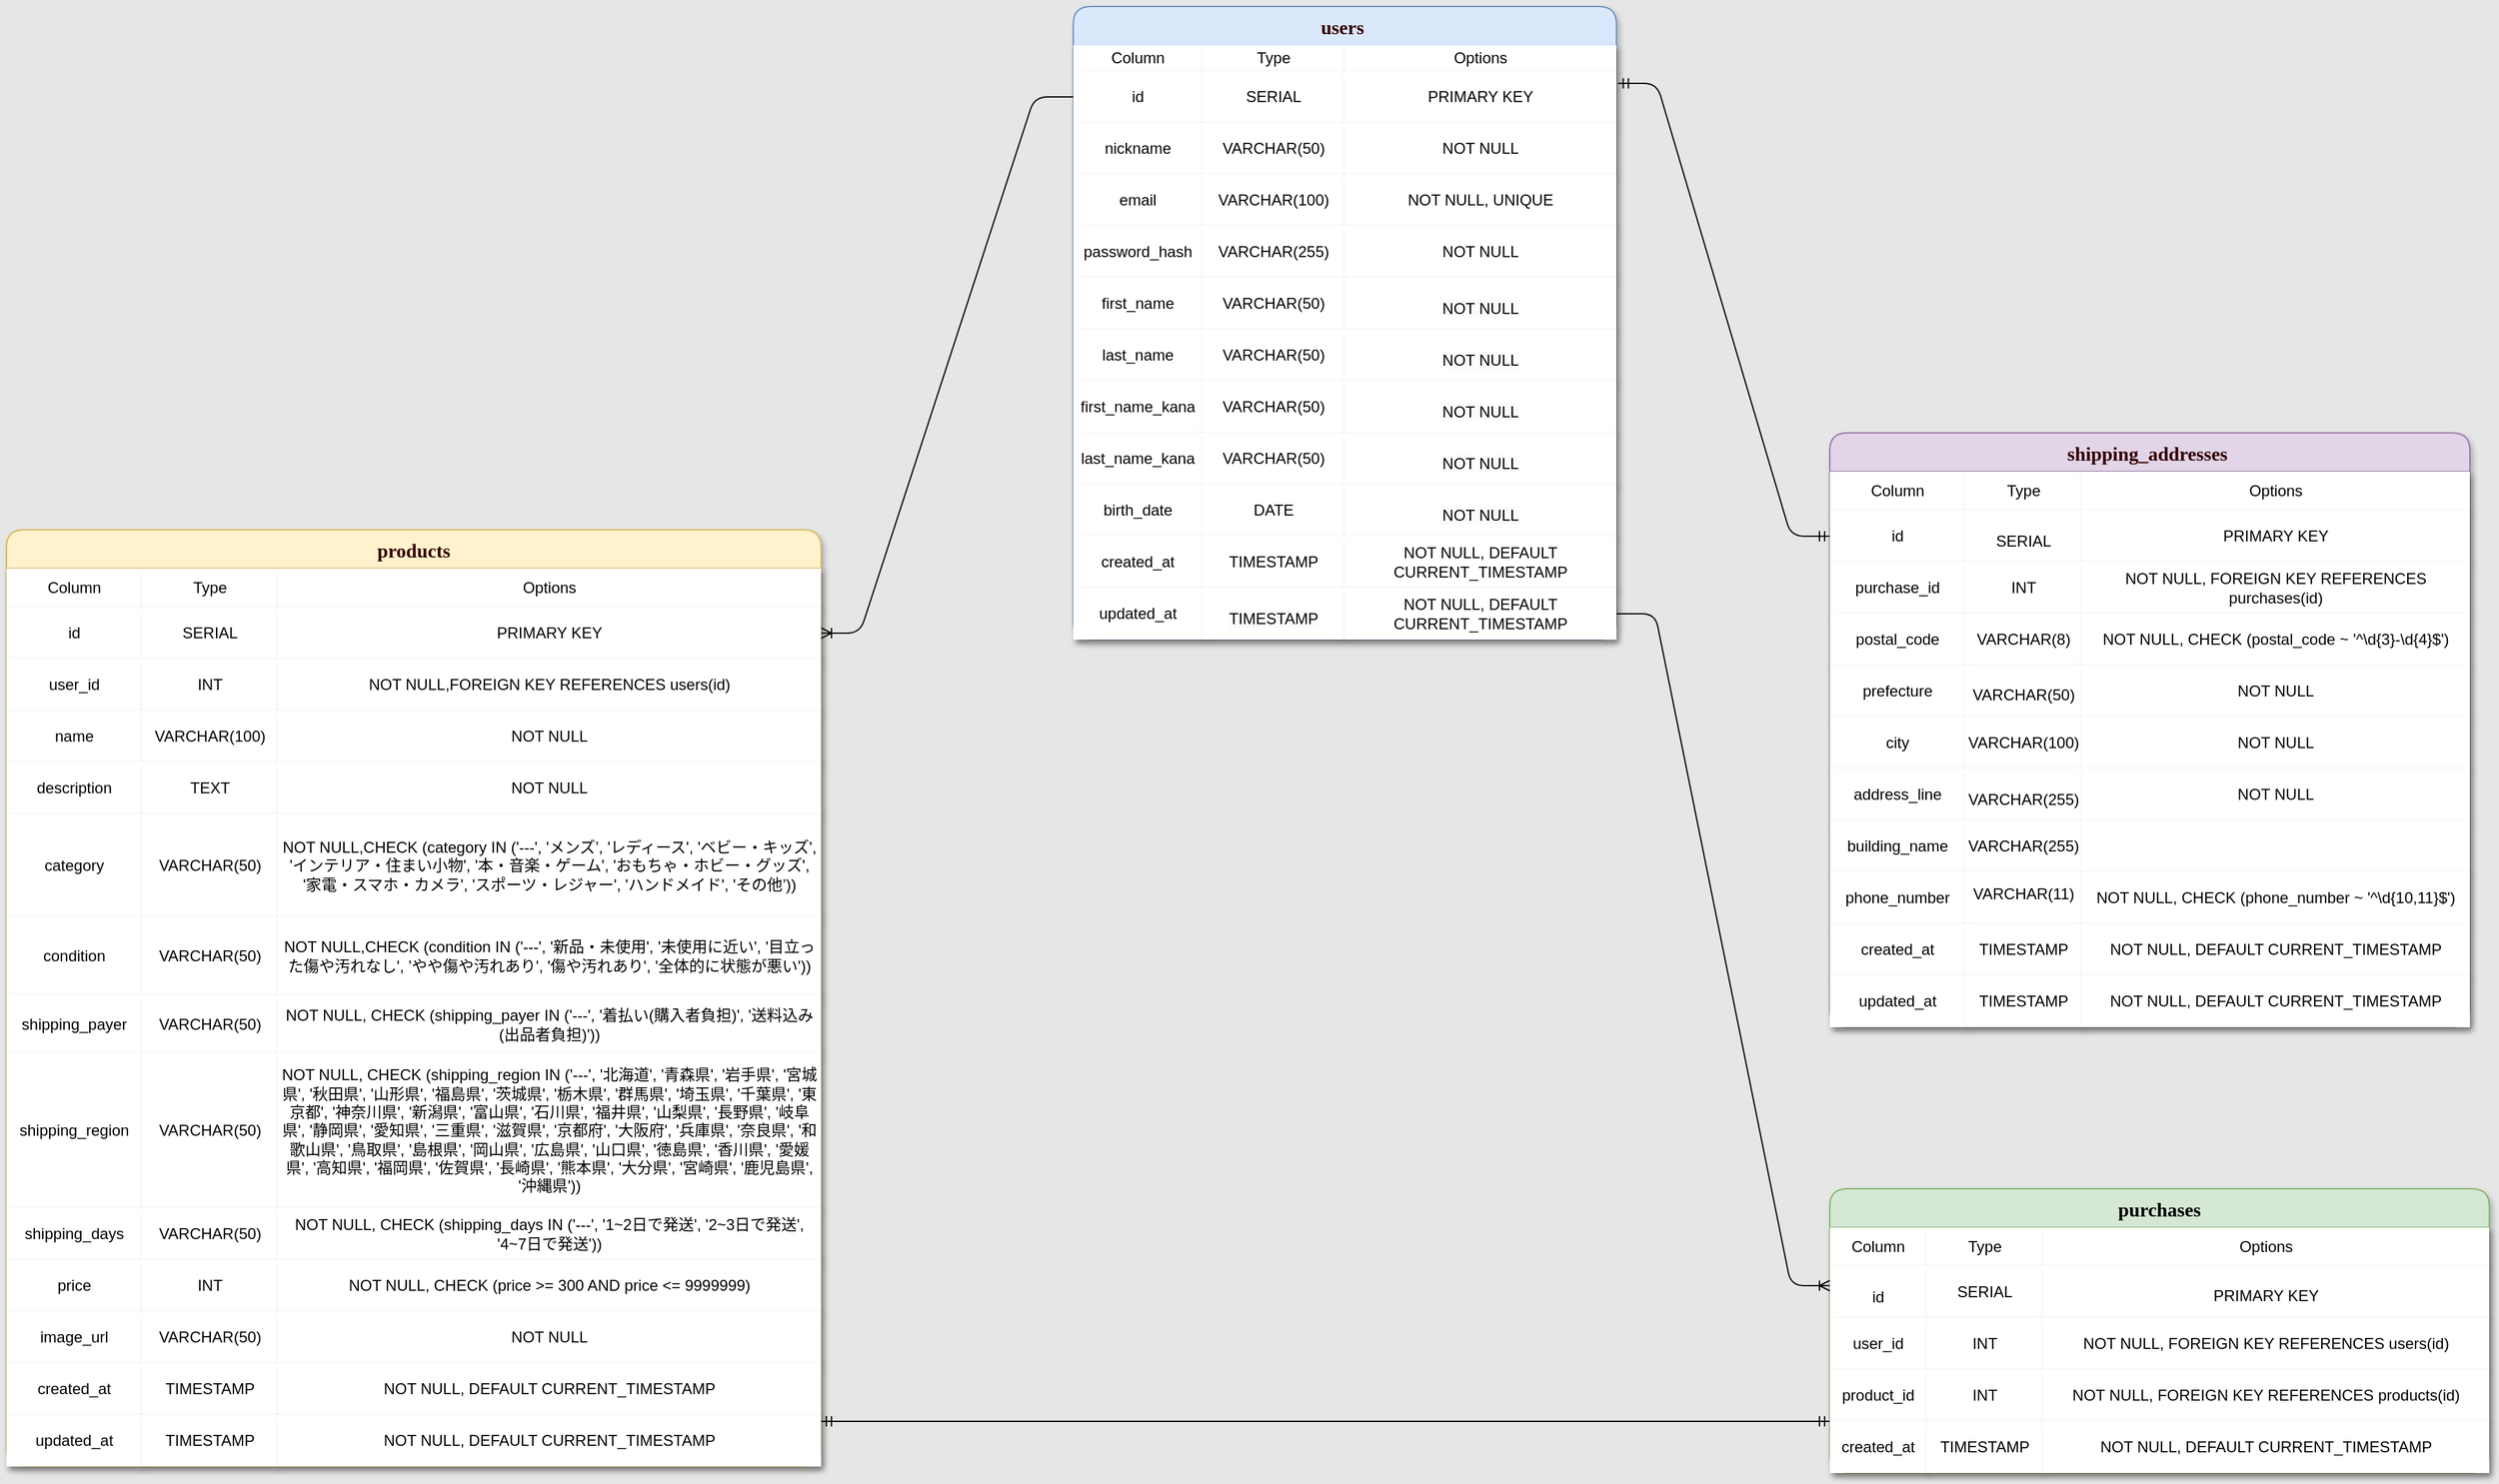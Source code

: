 <mxfile>
    <diagram id="qgPxaiohubh-fGWUQ9Rb" name="ページ1">
        <mxGraphModel dx="4095" dy="3517" grid="1" gridSize="15" guides="1" tooltips="1" connect="1" arrows="1" fold="1" page="1" pageScale="1" pageWidth="827" pageHeight="1169" background="#E6E6E6" math="0" shadow="0">
            <root>
                <mxCell id="0"/>
                <mxCell id="1" parent="0"/>
                <mxCell id="443" value="users " style="shape=table;startSize=30;container=1;collapsible=0;childLayout=tableLayout;rounded=1;swimlaneLine=0;shadow=1;swimlaneFillColor=none;gradientDirection=radial;fontFamily=Verdana;fontStyle=1;verticalAlign=middle;fontSize=15;labelBackgroundColor=none;strokeWidth=1;perimeterSpacing=0;fillColor=#dae8fc;strokeColor=#6c8ebf;fontColor=#330000;" vertex="1" parent="1">
                    <mxGeometry x="-1545" y="-1365" width="420" height="490" as="geometry"/>
                </mxCell>
                <mxCell id="444" value="" style="shape=tableRow;horizontal=0;startSize=0;swimlaneHead=0;swimlaneBody=0;top=0;left=0;bottom=0;right=0;collapsible=0;dropTarget=0;fillColor=default;points=[[0,0.5],[1,0.5]];portConstraint=eastwest;rounded=0;swimlaneLine=0;strokeWidth=13;shadow=1;" vertex="1" parent="443">
                    <mxGeometry y="30" width="420" height="20" as="geometry"/>
                </mxCell>
                <mxCell id="445" value="Column" style="shape=partialRectangle;html=1;whiteSpace=wrap;connectable=0;overflow=hidden;fillColor=default;top=0;left=0;bottom=0;right=0;pointerEvents=1;swimlaneLine=0;strokeWidth=13;shadow=1;" vertex="1" parent="444">
                    <mxGeometry width="100" height="20" as="geometry">
                        <mxRectangle width="100" height="20" as="alternateBounds"/>
                    </mxGeometry>
                </mxCell>
                <mxCell id="446" value="Type" style="shape=partialRectangle;html=1;whiteSpace=wrap;connectable=0;overflow=hidden;fillColor=default;top=0;left=0;bottom=0;right=0;pointerEvents=1;swimlaneLine=0;strokeWidth=13;shadow=1;" vertex="1" parent="444">
                    <mxGeometry x="100" width="110" height="20" as="geometry">
                        <mxRectangle width="110" height="20" as="alternateBounds"/>
                    </mxGeometry>
                </mxCell>
                <mxCell id="447" value="Options" style="shape=partialRectangle;html=1;whiteSpace=wrap;connectable=0;overflow=hidden;fillColor=default;top=0;left=0;bottom=0;right=0;pointerEvents=1;swimlaneLine=0;strokeWidth=13;shadow=1;" vertex="1" parent="444">
                    <mxGeometry x="210" width="210" height="20" as="geometry">
                        <mxRectangle width="210" height="20" as="alternateBounds"/>
                    </mxGeometry>
                </mxCell>
                <mxCell id="448" value="" style="shape=tableRow;horizontal=0;startSize=0;swimlaneHead=0;swimlaneBody=0;top=0;left=0;bottom=0;right=0;collapsible=0;dropTarget=0;fillColor=default;points=[[0,0.5],[1,0.5]];portConstraint=eastwest;swimlaneLine=0;strokeWidth=13;shadow=1;" vertex="1" parent="443">
                    <mxGeometry y="50" width="420" height="40" as="geometry"/>
                </mxCell>
                <mxCell id="449" value="id" style="shape=partialRectangle;html=1;whiteSpace=wrap;connectable=0;overflow=hidden;fillColor=default;top=0;left=0;bottom=0;right=0;pointerEvents=1;swimlaneLine=0;strokeWidth=13;shadow=1;" vertex="1" parent="448">
                    <mxGeometry width="100" height="40" as="geometry">
                        <mxRectangle width="100" height="40" as="alternateBounds"/>
                    </mxGeometry>
                </mxCell>
                <mxCell id="450" value="SERIAL" style="shape=partialRectangle;html=1;whiteSpace=wrap;connectable=0;overflow=hidden;fillColor=default;top=0;left=0;bottom=0;right=0;pointerEvents=1;swimlaneLine=0;strokeWidth=13;shadow=1;" vertex="1" parent="448">
                    <mxGeometry x="100" width="110" height="40" as="geometry">
                        <mxRectangle width="110" height="40" as="alternateBounds"/>
                    </mxGeometry>
                </mxCell>
                <mxCell id="451" value="PRIMARY KEY" style="shape=partialRectangle;html=1;whiteSpace=wrap;connectable=0;overflow=hidden;fillColor=default;top=0;left=0;bottom=0;right=0;pointerEvents=1;swimlaneLine=0;strokeWidth=13;shadow=1;" vertex="1" parent="448">
                    <mxGeometry x="210" width="210" height="40" as="geometry">
                        <mxRectangle width="210" height="40" as="alternateBounds"/>
                    </mxGeometry>
                </mxCell>
                <mxCell id="452" value="" style="shape=tableRow;horizontal=0;startSize=0;swimlaneHead=0;swimlaneBody=0;top=0;left=0;bottom=0;right=0;collapsible=0;dropTarget=0;fillColor=default;points=[[0,0.5],[1,0.5]];portConstraint=eastwest;shadow=1;swimlaneLine=0;strokeWidth=13;" vertex="1" parent="443">
                    <mxGeometry y="90" width="420" height="40" as="geometry"/>
                </mxCell>
                <mxCell id="453" value="nickname" style="shape=partialRectangle;html=1;whiteSpace=wrap;connectable=0;overflow=hidden;fillColor=default;top=0;left=0;bottom=0;right=0;pointerEvents=1;shadow=1;swimlaneLine=0;strokeWidth=13;" vertex="1" parent="452">
                    <mxGeometry width="100" height="40" as="geometry">
                        <mxRectangle width="100" height="40" as="alternateBounds"/>
                    </mxGeometry>
                </mxCell>
                <mxCell id="454" value="VARCHAR(50)" style="shape=partialRectangle;html=1;whiteSpace=wrap;connectable=0;overflow=hidden;fillColor=default;top=0;left=0;bottom=0;right=0;pointerEvents=1;shadow=1;swimlaneLine=0;strokeWidth=13;" vertex="1" parent="452">
                    <mxGeometry x="100" width="110" height="40" as="geometry">
                        <mxRectangle width="110" height="40" as="alternateBounds"/>
                    </mxGeometry>
                </mxCell>
                <mxCell id="455" value="NOT NULL" style="shape=partialRectangle;html=1;whiteSpace=wrap;connectable=0;overflow=hidden;fillColor=default;top=0;left=0;bottom=0;right=0;pointerEvents=1;shadow=1;swimlaneLine=0;strokeWidth=13;" vertex="1" parent="452">
                    <mxGeometry x="210" width="210" height="40" as="geometry">
                        <mxRectangle width="210" height="40" as="alternateBounds"/>
                    </mxGeometry>
                </mxCell>
                <mxCell id="456" value="" style="shape=tableRow;horizontal=0;startSize=0;swimlaneHead=0;swimlaneBody=0;top=0;left=0;bottom=0;right=0;collapsible=0;dropTarget=0;fillColor=default;points=[[0,0.5],[1,0.5]];portConstraint=eastwest;shadow=1;swimlaneLine=0;strokeWidth=13;" vertex="1" parent="443">
                    <mxGeometry y="130" width="420" height="40" as="geometry"/>
                </mxCell>
                <mxCell id="457" value="email" style="shape=partialRectangle;html=1;whiteSpace=wrap;connectable=0;overflow=hidden;fillColor=default;top=0;left=0;bottom=0;right=0;pointerEvents=1;shadow=1;swimlaneLine=0;strokeWidth=13;" vertex="1" parent="456">
                    <mxGeometry width="100" height="40" as="geometry">
                        <mxRectangle width="100" height="40" as="alternateBounds"/>
                    </mxGeometry>
                </mxCell>
                <mxCell id="458" value="VARCHAR(100)" style="shape=partialRectangle;html=1;whiteSpace=wrap;connectable=0;overflow=hidden;fillColor=default;top=0;left=0;bottom=0;right=0;pointerEvents=1;shadow=1;swimlaneLine=0;strokeWidth=13;" vertex="1" parent="456">
                    <mxGeometry x="100" width="110" height="40" as="geometry">
                        <mxRectangle width="110" height="40" as="alternateBounds"/>
                    </mxGeometry>
                </mxCell>
                <mxCell id="459" value="NOT NULL, UNIQUE" style="shape=partialRectangle;html=1;whiteSpace=wrap;connectable=0;overflow=hidden;fillColor=default;top=0;left=0;bottom=0;right=0;pointerEvents=1;shadow=1;swimlaneLine=0;strokeWidth=13;" vertex="1" parent="456">
                    <mxGeometry x="210" width="210" height="40" as="geometry">
                        <mxRectangle width="210" height="40" as="alternateBounds"/>
                    </mxGeometry>
                </mxCell>
                <mxCell id="460" value="" style="shape=tableRow;horizontal=0;startSize=0;swimlaneHead=0;swimlaneBody=0;top=0;left=0;bottom=0;right=0;collapsible=0;dropTarget=0;fillColor=default;points=[[0,0.5],[1,0.5]];portConstraint=eastwest;shadow=1;swimlaneLine=0;strokeWidth=13;" vertex="1" parent="443">
                    <mxGeometry y="170" width="420" height="40" as="geometry"/>
                </mxCell>
                <mxCell id="461" value="password_hash" style="shape=partialRectangle;html=1;whiteSpace=wrap;connectable=0;overflow=hidden;fillColor=default;top=0;left=0;bottom=0;right=0;pointerEvents=1;shadow=1;swimlaneLine=0;strokeWidth=13;" vertex="1" parent="460">
                    <mxGeometry width="100" height="40" as="geometry">
                        <mxRectangle width="100" height="40" as="alternateBounds"/>
                    </mxGeometry>
                </mxCell>
                <mxCell id="462" value="VARCHAR(255)" style="shape=partialRectangle;html=1;whiteSpace=wrap;connectable=0;overflow=hidden;fillColor=default;top=0;left=0;bottom=0;right=0;pointerEvents=1;shadow=1;swimlaneLine=0;strokeWidth=13;" vertex="1" parent="460">
                    <mxGeometry x="100" width="110" height="40" as="geometry">
                        <mxRectangle width="110" height="40" as="alternateBounds"/>
                    </mxGeometry>
                </mxCell>
                <mxCell id="463" value="NOT NULL" style="shape=partialRectangle;html=1;whiteSpace=wrap;connectable=0;overflow=hidden;fillColor=default;top=0;left=0;bottom=0;right=0;pointerEvents=1;shadow=1;swimlaneLine=0;strokeWidth=13;" vertex="1" parent="460">
                    <mxGeometry x="210" width="210" height="40" as="geometry">
                        <mxRectangle width="210" height="40" as="alternateBounds"/>
                    </mxGeometry>
                </mxCell>
                <mxCell id="464" value="" style="shape=tableRow;horizontal=0;startSize=0;swimlaneHead=0;swimlaneBody=0;top=0;left=0;bottom=0;right=0;collapsible=0;dropTarget=0;fillColor=default;points=[[0,0.5],[1,0.5]];portConstraint=eastwest;shadow=1;swimlaneLine=0;strokeWidth=13;" vertex="1" parent="443">
                    <mxGeometry y="210" width="420" height="40" as="geometry"/>
                </mxCell>
                <mxCell id="465" value="first_name" style="shape=partialRectangle;html=1;whiteSpace=wrap;connectable=0;overflow=hidden;fillColor=default;top=0;left=0;bottom=0;right=0;pointerEvents=1;shadow=1;swimlaneLine=0;strokeWidth=13;" vertex="1" parent="464">
                    <mxGeometry width="100" height="40" as="geometry">
                        <mxRectangle width="100" height="40" as="alternateBounds"/>
                    </mxGeometry>
                </mxCell>
                <mxCell id="466" value="VARCHAR(50)" style="shape=partialRectangle;html=1;whiteSpace=wrap;connectable=0;overflow=hidden;fillColor=default;top=0;left=0;bottom=0;right=0;pointerEvents=1;shadow=1;swimlaneLine=0;strokeWidth=13;" vertex="1" parent="464">
                    <mxGeometry x="100" width="110" height="40" as="geometry">
                        <mxRectangle width="110" height="40" as="alternateBounds"/>
                    </mxGeometry>
                </mxCell>
                <mxCell id="467" value="&#10;&lt;span style=&quot;color: rgb(0, 0, 0); font-family: Helvetica; font-size: 12px; font-style: normal; font-variant-ligatures: normal; font-variant-caps: normal; font-weight: 400; letter-spacing: normal; orphans: 2; text-align: center; text-indent: 0px; text-transform: none; widows: 2; word-spacing: 0px; -webkit-text-stroke-width: 0px; background-color: rgb(251, 251, 251); text-decoration-thickness: initial; text-decoration-style: initial; text-decoration-color: initial; float: none; display: inline !important;&quot;&gt;NOT NULL&lt;/span&gt;&#10;&#10;" style="shape=partialRectangle;html=1;whiteSpace=wrap;connectable=0;overflow=hidden;fillColor=default;top=0;left=0;bottom=0;right=0;pointerEvents=1;strokeColor=default;shadow=1;swimlaneLine=0;strokeWidth=13;perimeterSpacing=0;" vertex="1" parent="464">
                    <mxGeometry x="210" width="210" height="40" as="geometry">
                        <mxRectangle width="210" height="40" as="alternateBounds"/>
                    </mxGeometry>
                </mxCell>
                <mxCell id="468" value="" style="shape=tableRow;horizontal=0;startSize=0;swimlaneHead=0;swimlaneBody=0;top=0;left=0;bottom=0;right=0;collapsible=0;dropTarget=0;fillColor=default;points=[[0,0.5],[1,0.5]];portConstraint=eastwest;shadow=1;swimlaneLine=0;strokeWidth=13;" vertex="1" parent="443">
                    <mxGeometry y="250" width="420" height="40" as="geometry"/>
                </mxCell>
                <mxCell id="469" value="last_name" style="shape=partialRectangle;html=1;whiteSpace=wrap;connectable=0;overflow=hidden;fillColor=default;top=0;left=0;bottom=0;right=0;pointerEvents=1;shadow=1;swimlaneLine=0;strokeWidth=13;" vertex="1" parent="468">
                    <mxGeometry width="100" height="40" as="geometry">
                        <mxRectangle width="100" height="40" as="alternateBounds"/>
                    </mxGeometry>
                </mxCell>
                <mxCell id="470" value="VARCHAR(50)" style="shape=partialRectangle;html=1;whiteSpace=wrap;connectable=0;overflow=hidden;fillColor=default;top=0;left=0;bottom=0;right=0;pointerEvents=1;shadow=1;swimlaneLine=0;strokeWidth=13;" vertex="1" parent="468">
                    <mxGeometry x="100" width="110" height="40" as="geometry">
                        <mxRectangle width="110" height="40" as="alternateBounds"/>
                    </mxGeometry>
                </mxCell>
                <mxCell id="471" value="&#10;&lt;span style=&quot;color: rgb(0, 0, 0); font-family: Helvetica; font-size: 12px; font-style: normal; font-variant-ligatures: normal; font-variant-caps: normal; font-weight: 400; letter-spacing: normal; orphans: 2; text-align: center; text-indent: 0px; text-transform: none; widows: 2; word-spacing: 0px; -webkit-text-stroke-width: 0px; background-color: rgb(251, 251, 251); text-decoration-thickness: initial; text-decoration-style: initial; text-decoration-color: initial; float: none; display: inline !important;&quot;&gt;NOT NULL&lt;/span&gt;&#10;&#10;" style="shape=partialRectangle;html=1;whiteSpace=wrap;connectable=0;overflow=hidden;fillColor=default;top=0;left=0;bottom=0;right=0;pointerEvents=1;shadow=1;swimlaneLine=0;strokeWidth=13;" vertex="1" parent="468">
                    <mxGeometry x="210" width="210" height="40" as="geometry">
                        <mxRectangle width="210" height="40" as="alternateBounds"/>
                    </mxGeometry>
                </mxCell>
                <mxCell id="472" value="" style="shape=tableRow;horizontal=0;startSize=0;swimlaneHead=0;swimlaneBody=0;top=0;left=0;bottom=0;right=0;collapsible=0;dropTarget=0;fillColor=default;points=[[0,0.5],[1,0.5]];portConstraint=eastwest;shadow=1;swimlaneLine=0;strokeWidth=13;" vertex="1" parent="443">
                    <mxGeometry y="290" width="420" height="40" as="geometry"/>
                </mxCell>
                <mxCell id="473" value="first_name_kana" style="shape=partialRectangle;html=1;whiteSpace=wrap;connectable=0;overflow=hidden;fillColor=default;top=0;left=0;bottom=0;right=0;pointerEvents=1;shadow=1;swimlaneLine=0;strokeWidth=13;" vertex="1" parent="472">
                    <mxGeometry width="100" height="40" as="geometry">
                        <mxRectangle width="100" height="40" as="alternateBounds"/>
                    </mxGeometry>
                </mxCell>
                <mxCell id="474" value="VARCHAR(50)" style="shape=partialRectangle;html=1;whiteSpace=wrap;connectable=0;overflow=hidden;fillColor=default;top=0;left=0;bottom=0;right=0;pointerEvents=1;shadow=1;swimlaneLine=0;strokeWidth=13;" vertex="1" parent="472">
                    <mxGeometry x="100" width="110" height="40" as="geometry">
                        <mxRectangle width="110" height="40" as="alternateBounds"/>
                    </mxGeometry>
                </mxCell>
                <mxCell id="475" value="&#10;&lt;span style=&quot;color: rgb(0, 0, 0); font-family: Helvetica; font-size: 12px; font-style: normal; font-variant-ligatures: normal; font-variant-caps: normal; font-weight: 400; letter-spacing: normal; orphans: 2; text-align: center; text-indent: 0px; text-transform: none; widows: 2; word-spacing: 0px; -webkit-text-stroke-width: 0px; background-color: rgb(251, 251, 251); text-decoration-thickness: initial; text-decoration-style: initial; text-decoration-color: initial; float: none; display: inline !important;&quot;&gt;NOT NULL&lt;/span&gt;&#10;&#10;" style="shape=partialRectangle;html=1;whiteSpace=wrap;connectable=0;overflow=hidden;fillColor=default;top=0;left=0;bottom=0;right=0;pointerEvents=1;shadow=1;swimlaneLine=0;strokeWidth=13;" vertex="1" parent="472">
                    <mxGeometry x="210" width="210" height="40" as="geometry">
                        <mxRectangle width="210" height="40" as="alternateBounds"/>
                    </mxGeometry>
                </mxCell>
                <mxCell id="476" value="" style="shape=tableRow;horizontal=0;startSize=0;swimlaneHead=0;swimlaneBody=0;top=0;left=0;bottom=0;right=0;collapsible=0;dropTarget=0;fillColor=default;points=[[0,0.5],[1,0.5]];portConstraint=eastwest;shadow=1;swimlaneLine=0;strokeWidth=13;" vertex="1" parent="443">
                    <mxGeometry y="330" width="420" height="40" as="geometry"/>
                </mxCell>
                <mxCell id="477" value="last_name_kana" style="shape=partialRectangle;html=1;whiteSpace=wrap;connectable=0;overflow=hidden;fillColor=default;top=0;left=0;bottom=0;right=0;pointerEvents=1;shadow=1;swimlaneLine=0;strokeWidth=13;" vertex="1" parent="476">
                    <mxGeometry width="100" height="40" as="geometry">
                        <mxRectangle width="100" height="40" as="alternateBounds"/>
                    </mxGeometry>
                </mxCell>
                <mxCell id="478" value="VARCHAR(50)" style="shape=partialRectangle;html=1;whiteSpace=wrap;connectable=0;overflow=hidden;fillColor=default;top=0;left=0;bottom=0;right=0;pointerEvents=1;shadow=1;swimlaneLine=0;strokeWidth=13;" vertex="1" parent="476">
                    <mxGeometry x="100" width="110" height="40" as="geometry">
                        <mxRectangle width="110" height="40" as="alternateBounds"/>
                    </mxGeometry>
                </mxCell>
                <mxCell id="479" value="&#10;&lt;span style=&quot;color: rgb(0, 0, 0); font-family: Helvetica; font-size: 12px; font-style: normal; font-variant-ligatures: normal; font-variant-caps: normal; font-weight: 400; letter-spacing: normal; orphans: 2; text-align: center; text-indent: 0px; text-transform: none; widows: 2; word-spacing: 0px; -webkit-text-stroke-width: 0px; background-color: rgb(251, 251, 251); text-decoration-thickness: initial; text-decoration-style: initial; text-decoration-color: initial; float: none; display: inline !important;&quot;&gt;NOT NULL&lt;/span&gt;&#10;&#10;" style="shape=partialRectangle;html=1;whiteSpace=wrap;connectable=0;overflow=hidden;fillColor=default;top=0;left=0;bottom=0;right=0;pointerEvents=1;shadow=1;swimlaneLine=0;strokeWidth=13;" vertex="1" parent="476">
                    <mxGeometry x="210" width="210" height="40" as="geometry">
                        <mxRectangle width="210" height="40" as="alternateBounds"/>
                    </mxGeometry>
                </mxCell>
                <mxCell id="480" value="" style="shape=tableRow;horizontal=0;startSize=0;swimlaneHead=0;swimlaneBody=0;top=0;left=0;bottom=0;right=0;collapsible=0;dropTarget=0;fillColor=default;points=[[0,0.5],[1,0.5]];portConstraint=eastwest;shadow=1;swimlaneLine=0;strokeWidth=13;" vertex="1" parent="443">
                    <mxGeometry y="370" width="420" height="40" as="geometry"/>
                </mxCell>
                <mxCell id="481" value="birth_date" style="shape=partialRectangle;html=1;whiteSpace=wrap;connectable=0;overflow=hidden;fillColor=default;top=0;left=0;bottom=0;right=0;pointerEvents=1;shadow=1;swimlaneLine=0;strokeWidth=13;" vertex="1" parent="480">
                    <mxGeometry width="100" height="40" as="geometry">
                        <mxRectangle width="100" height="40" as="alternateBounds"/>
                    </mxGeometry>
                </mxCell>
                <mxCell id="482" value="DATE" style="shape=partialRectangle;html=1;whiteSpace=wrap;connectable=0;overflow=hidden;fillColor=default;top=0;left=0;bottom=0;right=0;pointerEvents=1;shadow=1;swimlaneLine=0;strokeWidth=13;" vertex="1" parent="480">
                    <mxGeometry x="100" width="110" height="40" as="geometry">
                        <mxRectangle width="110" height="40" as="alternateBounds"/>
                    </mxGeometry>
                </mxCell>
                <mxCell id="483" value="&#10;&lt;span style=&quot;color: rgb(0, 0, 0); font-family: Helvetica; font-size: 12px; font-style: normal; font-variant-ligatures: normal; font-variant-caps: normal; font-weight: 400; letter-spacing: normal; orphans: 2; text-align: center; text-indent: 0px; text-transform: none; widows: 2; word-spacing: 0px; -webkit-text-stroke-width: 0px; background-color: rgb(251, 251, 251); text-decoration-thickness: initial; text-decoration-style: initial; text-decoration-color: initial; float: none; display: inline !important;&quot;&gt;NOT NULL&lt;/span&gt;&#10;&#10;" style="shape=partialRectangle;html=1;whiteSpace=wrap;connectable=0;overflow=hidden;fillColor=default;top=0;left=0;bottom=0;right=0;pointerEvents=1;shadow=1;swimlaneLine=0;strokeWidth=13;" vertex="1" parent="480">
                    <mxGeometry x="210" width="210" height="40" as="geometry">
                        <mxRectangle width="210" height="40" as="alternateBounds"/>
                    </mxGeometry>
                </mxCell>
                <mxCell id="484" value="" style="shape=tableRow;horizontal=0;startSize=0;swimlaneHead=0;swimlaneBody=0;top=0;left=0;bottom=0;right=0;collapsible=0;dropTarget=0;fillColor=default;points=[[0,0.5],[1,0.5]];portConstraint=eastwest;swimlaneLine=0;strokeWidth=13;shadow=1;" vertex="1" parent="443">
                    <mxGeometry y="410" width="420" height="40" as="geometry"/>
                </mxCell>
                <mxCell id="485" value="created_at" style="shape=partialRectangle;html=1;whiteSpace=wrap;connectable=0;overflow=hidden;fillColor=default;top=0;left=0;bottom=0;right=0;pointerEvents=1;swimlaneLine=0;strokeWidth=13;shadow=1;" vertex="1" parent="484">
                    <mxGeometry width="100" height="40" as="geometry">
                        <mxRectangle width="100" height="40" as="alternateBounds"/>
                    </mxGeometry>
                </mxCell>
                <mxCell id="486" value="TIMESTAMP" style="shape=partialRectangle;html=1;whiteSpace=wrap;connectable=0;overflow=hidden;fillColor=default;top=0;left=0;bottom=0;right=0;pointerEvents=1;swimlaneLine=0;strokeWidth=13;shadow=1;" vertex="1" parent="484">
                    <mxGeometry x="100" width="110" height="40" as="geometry">
                        <mxRectangle width="110" height="40" as="alternateBounds"/>
                    </mxGeometry>
                </mxCell>
                <mxCell id="487" value="NOT NULL, DEFAULT CURRENT_TIMESTAMP" style="shape=partialRectangle;html=1;whiteSpace=wrap;connectable=0;overflow=hidden;fillColor=default;top=0;left=0;bottom=0;right=0;pointerEvents=1;swimlaneLine=0;strokeWidth=13;shadow=1;" vertex="1" parent="484">
                    <mxGeometry x="210" width="210" height="40" as="geometry">
                        <mxRectangle width="210" height="40" as="alternateBounds"/>
                    </mxGeometry>
                </mxCell>
                <mxCell id="488" value="" style="shape=tableRow;horizontal=0;startSize=0;swimlaneHead=0;swimlaneBody=0;top=0;left=0;bottom=0;right=0;collapsible=0;dropTarget=0;fillColor=default;points=[[0,0.5],[1,0.5]];portConstraint=eastwest;swimlaneLine=0;strokeWidth=13;shadow=1;" vertex="1" parent="443">
                    <mxGeometry y="450" width="420" height="40" as="geometry"/>
                </mxCell>
                <mxCell id="489" value="updated_at" style="shape=partialRectangle;html=1;whiteSpace=wrap;connectable=0;overflow=hidden;fillColor=default;top=0;left=0;bottom=0;right=0;pointerEvents=1;swimlaneLine=0;strokeWidth=13;shadow=1;" vertex="1" parent="488">
                    <mxGeometry width="100" height="40" as="geometry">
                        <mxRectangle width="100" height="40" as="alternateBounds"/>
                    </mxGeometry>
                </mxCell>
                <mxCell id="490" value="&#10;&lt;span style=&quot;color: rgb(0, 0, 0); font-family: Helvetica; font-size: 12px; font-style: normal; font-variant-ligatures: normal; font-variant-caps: normal; font-weight: 400; letter-spacing: normal; orphans: 2; text-align: center; text-indent: 0px; text-transform: none; widows: 2; word-spacing: 0px; -webkit-text-stroke-width: 0px; background-color: rgb(251, 251, 251); text-decoration-thickness: initial; text-decoration-style: initial; text-decoration-color: initial; float: none; display: inline !important;&quot;&gt;TIMESTAMP&lt;/span&gt;&#10;&#10;" style="shape=partialRectangle;html=1;whiteSpace=wrap;connectable=0;overflow=hidden;fillColor=default;top=0;left=0;bottom=0;right=0;pointerEvents=1;swimlaneLine=0;strokeWidth=13;shadow=1;" vertex="1" parent="488">
                    <mxGeometry x="100" width="110" height="40" as="geometry">
                        <mxRectangle width="110" height="40" as="alternateBounds"/>
                    </mxGeometry>
                </mxCell>
                <mxCell id="491" value="NOT NULL, DEFAULT CURRENT_TIMESTAMP" style="shape=partialRectangle;html=1;whiteSpace=wrap;connectable=0;overflow=hidden;fillColor=default;top=0;left=0;bottom=0;right=0;pointerEvents=1;swimlaneLine=0;strokeWidth=13;shadow=1;" vertex="1" parent="488">
                    <mxGeometry x="210" width="210" height="40" as="geometry">
                        <mxRectangle width="210" height="40" as="alternateBounds"/>
                    </mxGeometry>
                </mxCell>
                <mxCell id="495" value="products" style="shape=table;startSize=30;container=1;collapsible=0;childLayout=tableLayout;rounded=1;shadow=1;labelBackgroundColor=none;strokeColor=#d6b656;strokeWidth=1;fontFamily=Verdana;fontSize=15;fillColor=#fff2cc;gradientDirection=radial;fontStyle=1;swimlaneLine=1;fontColor=#330000;" vertex="1" parent="1">
                    <mxGeometry x="-2370" y="-960" width="630" height="725" as="geometry"/>
                </mxCell>
                <mxCell id="496" value="" style="shape=tableRow;horizontal=0;startSize=0;swimlaneHead=0;swimlaneBody=0;top=0;left=0;bottom=0;right=0;collapsible=0;dropTarget=0;fillColor=default;points=[[0,0.5],[1,0.5]];portConstraint=eastwest;rounded=1;shadow=1;labelBackgroundColor=default;sketch=0;strokeColor=default;strokeWidth=1;fontFamily=Helvetica;fontSize=12;fontColor=#000000;" vertex="1" parent="495">
                    <mxGeometry y="30" width="630" height="30" as="geometry"/>
                </mxCell>
                <mxCell id="497" value="&lt;font style=&quot;font-size: 12px;&quot;&gt;Column&lt;/font&gt;" style="shape=partialRectangle;html=1;whiteSpace=wrap;connectable=0;overflow=hidden;fillColor=default;top=0;left=0;bottom=0;right=0;pointerEvents=1;rounded=1;shadow=1;labelBackgroundColor=default;sketch=0;strokeColor=default;strokeWidth=1;fontFamily=Helvetica;fontSize=12;fontColor=#000000;" vertex="1" parent="496">
                    <mxGeometry width="105" height="30" as="geometry">
                        <mxRectangle width="105" height="30" as="alternateBounds"/>
                    </mxGeometry>
                </mxCell>
                <mxCell id="498" value="Type" style="shape=partialRectangle;html=1;whiteSpace=wrap;connectable=0;overflow=hidden;fillColor=default;top=0;left=0;bottom=0;right=0;pointerEvents=1;rounded=1;shadow=1;labelBackgroundColor=default;sketch=0;strokeColor=default;strokeWidth=1;fontFamily=Helvetica;fontSize=12;fontColor=#000000;" vertex="1" parent="496">
                    <mxGeometry x="105" width="105" height="30" as="geometry">
                        <mxRectangle width="105" height="30" as="alternateBounds"/>
                    </mxGeometry>
                </mxCell>
                <mxCell id="499" value="Options" style="shape=partialRectangle;html=1;whiteSpace=wrap;connectable=0;overflow=hidden;fillColor=default;top=0;left=0;bottom=0;right=0;pointerEvents=1;rounded=1;shadow=1;labelBackgroundColor=default;sketch=0;strokeColor=default;strokeWidth=1;fontFamily=Helvetica;fontSize=12;fontColor=#000000;" vertex="1" parent="496">
                    <mxGeometry x="210" width="420" height="30" as="geometry">
                        <mxRectangle width="420" height="30" as="alternateBounds"/>
                    </mxGeometry>
                </mxCell>
                <mxCell id="500" value="" style="shape=tableRow;horizontal=0;startSize=0;swimlaneHead=0;swimlaneBody=0;top=0;left=0;bottom=0;right=0;collapsible=0;dropTarget=0;fillColor=default;points=[[0,0.5],[1,0.5]];portConstraint=eastwest;rounded=1;shadow=1;labelBackgroundColor=default;sketch=0;strokeColor=default;strokeWidth=1;fontFamily=Helvetica;fontSize=12;fontColor=#000000;" vertex="1" parent="495">
                    <mxGeometry y="60" width="630" height="40" as="geometry"/>
                </mxCell>
                <mxCell id="501" value="id" style="shape=partialRectangle;html=1;whiteSpace=wrap;connectable=0;overflow=hidden;fillColor=default;top=0;left=0;bottom=0;right=0;pointerEvents=1;rounded=1;shadow=1;labelBackgroundColor=default;sketch=0;strokeColor=default;strokeWidth=1;fontFamily=Helvetica;fontSize=12;fontColor=#000000;" vertex="1" parent="500">
                    <mxGeometry width="105" height="40" as="geometry">
                        <mxRectangle width="105" height="40" as="alternateBounds"/>
                    </mxGeometry>
                </mxCell>
                <mxCell id="502" value="SERIAL" style="shape=partialRectangle;html=1;whiteSpace=wrap;connectable=0;overflow=hidden;fillColor=default;top=0;left=0;bottom=0;right=0;pointerEvents=1;rounded=1;shadow=1;labelBackgroundColor=default;sketch=0;strokeColor=default;strokeWidth=1;fontFamily=Helvetica;fontSize=12;fontColor=#000000;" vertex="1" parent="500">
                    <mxGeometry x="105" width="105" height="40" as="geometry">
                        <mxRectangle width="105" height="40" as="alternateBounds"/>
                    </mxGeometry>
                </mxCell>
                <mxCell id="503" value="PRIMARY KEY" style="shape=partialRectangle;html=1;whiteSpace=wrap;connectable=0;overflow=hidden;fillColor=default;top=0;left=0;bottom=0;right=0;pointerEvents=1;rounded=1;shadow=1;labelBackgroundColor=default;sketch=0;strokeColor=default;strokeWidth=1;fontFamily=Helvetica;fontSize=12;fontColor=#000000;" vertex="1" parent="500">
                    <mxGeometry x="210" width="420" height="40" as="geometry">
                        <mxRectangle width="420" height="40" as="alternateBounds"/>
                    </mxGeometry>
                </mxCell>
                <mxCell id="504" value="" style="shape=tableRow;horizontal=0;startSize=0;swimlaneHead=0;swimlaneBody=0;top=0;left=0;bottom=0;right=0;collapsible=0;dropTarget=0;fillColor=default;points=[[0,0.5],[1,0.5]];portConstraint=eastwest;rounded=1;shadow=1;labelBackgroundColor=default;sketch=0;strokeColor=default;strokeWidth=1;fontFamily=Helvetica;fontSize=12;fontColor=#000000;" vertex="1" parent="495">
                    <mxGeometry y="100" width="630" height="40" as="geometry"/>
                </mxCell>
                <mxCell id="505" value="user_id" style="shape=partialRectangle;html=1;whiteSpace=wrap;connectable=0;overflow=hidden;fillColor=default;top=0;left=0;bottom=0;right=0;pointerEvents=1;rounded=1;shadow=1;labelBackgroundColor=default;sketch=0;strokeColor=default;strokeWidth=1;fontFamily=Helvetica;fontSize=12;fontColor=#000000;" vertex="1" parent="504">
                    <mxGeometry width="105" height="40" as="geometry">
                        <mxRectangle width="105" height="40" as="alternateBounds"/>
                    </mxGeometry>
                </mxCell>
                <mxCell id="506" value="INT" style="shape=partialRectangle;html=1;whiteSpace=wrap;connectable=0;overflow=hidden;fillColor=default;top=0;left=0;bottom=0;right=0;pointerEvents=1;rounded=1;shadow=1;labelBackgroundColor=default;sketch=0;strokeColor=default;strokeWidth=1;fontFamily=Helvetica;fontSize=12;fontColor=#000000;" vertex="1" parent="504">
                    <mxGeometry x="105" width="105" height="40" as="geometry">
                        <mxRectangle width="105" height="40" as="alternateBounds"/>
                    </mxGeometry>
                </mxCell>
                <mxCell id="507" value="NOT NULL,FOREIGN KEY REFERENCES users(id)" style="shape=partialRectangle;html=1;whiteSpace=wrap;connectable=0;overflow=hidden;fillColor=default;top=0;left=0;bottom=0;right=0;pointerEvents=1;rounded=1;shadow=1;labelBackgroundColor=default;sketch=0;strokeColor=default;strokeWidth=1;fontFamily=Helvetica;fontSize=12;fontColor=#000000;" vertex="1" parent="504">
                    <mxGeometry x="210" width="420" height="40" as="geometry">
                        <mxRectangle width="420" height="40" as="alternateBounds"/>
                    </mxGeometry>
                </mxCell>
                <mxCell id="508" value="" style="shape=tableRow;horizontal=0;startSize=0;swimlaneHead=0;swimlaneBody=0;top=0;left=0;bottom=0;right=0;collapsible=0;dropTarget=0;fillColor=default;points=[[0,0.5],[1,0.5]];portConstraint=eastwest;rounded=1;shadow=1;labelBackgroundColor=default;sketch=0;strokeColor=default;strokeWidth=1;fontFamily=Helvetica;fontSize=12;fontColor=#000000;" vertex="1" parent="495">
                    <mxGeometry y="140" width="630" height="40" as="geometry"/>
                </mxCell>
                <mxCell id="509" value="name" style="shape=partialRectangle;html=1;whiteSpace=wrap;connectable=0;overflow=hidden;fillColor=default;top=0;left=0;bottom=0;right=0;pointerEvents=1;rounded=1;shadow=1;labelBackgroundColor=default;sketch=0;strokeColor=default;strokeWidth=1;fontFamily=Helvetica;fontSize=12;fontColor=#000000;" vertex="1" parent="508">
                    <mxGeometry width="105" height="40" as="geometry">
                        <mxRectangle width="105" height="40" as="alternateBounds"/>
                    </mxGeometry>
                </mxCell>
                <mxCell id="510" value="VARCHAR(100)" style="shape=partialRectangle;html=1;whiteSpace=wrap;connectable=0;overflow=hidden;fillColor=default;top=0;left=0;bottom=0;right=0;pointerEvents=1;rounded=1;shadow=1;labelBackgroundColor=default;sketch=0;strokeColor=default;strokeWidth=1;fontFamily=Helvetica;fontSize=12;fontColor=#000000;" vertex="1" parent="508">
                    <mxGeometry x="105" width="105" height="40" as="geometry">
                        <mxRectangle width="105" height="40" as="alternateBounds"/>
                    </mxGeometry>
                </mxCell>
                <mxCell id="511" value="NOT NULL" style="shape=partialRectangle;html=1;whiteSpace=wrap;connectable=0;overflow=hidden;fillColor=default;top=0;left=0;bottom=0;right=0;pointerEvents=1;rounded=1;shadow=1;labelBackgroundColor=default;sketch=0;strokeColor=default;strokeWidth=1;fontFamily=Helvetica;fontSize=12;fontColor=#000000;align=center;labelPosition=center;verticalLabelPosition=middle;verticalAlign=middle;" vertex="1" parent="508">
                    <mxGeometry x="210" width="420" height="40" as="geometry">
                        <mxRectangle width="420" height="40" as="alternateBounds"/>
                    </mxGeometry>
                </mxCell>
                <mxCell id="512" value="" style="shape=tableRow;horizontal=0;startSize=0;swimlaneHead=0;swimlaneBody=0;top=0;left=0;bottom=0;right=0;collapsible=0;dropTarget=0;fillColor=default;points=[[0,0.5],[1,0.5]];portConstraint=eastwest;rounded=1;shadow=1;labelBackgroundColor=default;sketch=0;strokeColor=default;strokeWidth=1;fontFamily=Helvetica;fontSize=12;fontColor=#000000;" vertex="1" parent="495">
                    <mxGeometry y="180" width="630" height="40" as="geometry"/>
                </mxCell>
                <mxCell id="513" value="description" style="shape=partialRectangle;html=1;whiteSpace=wrap;connectable=0;overflow=hidden;fillColor=default;top=0;left=0;bottom=0;right=0;pointerEvents=1;rounded=1;shadow=1;labelBackgroundColor=default;sketch=0;strokeColor=default;strokeWidth=1;fontFamily=Helvetica;fontSize=12;fontColor=#000000;" vertex="1" parent="512">
                    <mxGeometry width="105" height="40" as="geometry">
                        <mxRectangle width="105" height="40" as="alternateBounds"/>
                    </mxGeometry>
                </mxCell>
                <mxCell id="514" value="TEXT" style="shape=partialRectangle;html=1;whiteSpace=wrap;connectable=0;overflow=hidden;fillColor=default;top=0;left=0;bottom=0;right=0;pointerEvents=1;rounded=1;shadow=1;labelBackgroundColor=default;sketch=0;strokeColor=default;strokeWidth=1;fontFamily=Helvetica;fontSize=12;fontColor=#000000;" vertex="1" parent="512">
                    <mxGeometry x="105" width="105" height="40" as="geometry">
                        <mxRectangle width="105" height="40" as="alternateBounds"/>
                    </mxGeometry>
                </mxCell>
                <mxCell id="515" value="NOT NULL" style="shape=partialRectangle;html=1;whiteSpace=wrap;connectable=0;overflow=hidden;fillColor=default;top=0;left=0;bottom=0;right=0;pointerEvents=1;rounded=1;shadow=1;labelBackgroundColor=default;sketch=0;strokeColor=default;strokeWidth=1;fontFamily=Helvetica;fontSize=12;fontColor=#000000;" vertex="1" parent="512">
                    <mxGeometry x="210" width="420" height="40" as="geometry">
                        <mxRectangle width="420" height="40" as="alternateBounds"/>
                    </mxGeometry>
                </mxCell>
                <mxCell id="516" value="" style="shape=tableRow;horizontal=0;startSize=0;swimlaneHead=0;swimlaneBody=0;top=0;left=0;bottom=0;right=0;collapsible=0;dropTarget=0;fillColor=default;points=[[0,0.5],[1,0.5]];portConstraint=eastwest;rounded=1;shadow=1;labelBackgroundColor=default;sketch=0;strokeColor=default;strokeWidth=1;fontFamily=Helvetica;fontSize=12;fontColor=#000000;" vertex="1" parent="495">
                    <mxGeometry y="220" width="630" height="80" as="geometry"/>
                </mxCell>
                <mxCell id="517" value="category" style="shape=partialRectangle;html=1;whiteSpace=wrap;connectable=0;overflow=hidden;fillColor=default;top=0;left=0;bottom=0;right=0;pointerEvents=1;rounded=1;shadow=1;labelBackgroundColor=default;sketch=0;strokeColor=default;strokeWidth=1;fontFamily=Helvetica;fontSize=12;fontColor=#000000;" vertex="1" parent="516">
                    <mxGeometry width="105" height="80" as="geometry">
                        <mxRectangle width="105" height="80" as="alternateBounds"/>
                    </mxGeometry>
                </mxCell>
                <mxCell id="518" value="VARCHAR(50)" style="shape=partialRectangle;html=1;whiteSpace=wrap;connectable=0;overflow=hidden;fillColor=default;top=0;left=0;bottom=0;right=0;pointerEvents=1;rounded=1;shadow=1;labelBackgroundColor=default;sketch=0;strokeColor=default;strokeWidth=1;fontFamily=Helvetica;fontSize=12;fontColor=#000000;" vertex="1" parent="516">
                    <mxGeometry x="105" width="105" height="80" as="geometry">
                        <mxRectangle width="105" height="80" as="alternateBounds"/>
                    </mxGeometry>
                </mxCell>
                <mxCell id="519" value="NOT NULL,CHECK (category IN ('---', 'メンズ’, 'レディース', 'ベビー・キッズ', 'インテリア・住まい小物', '本・音楽・ゲーム', 'おもちゃ・ホビー・グッズ', '家電・スマホ・カメラ', 'スポーツ・レジャー', 'ハンドメイド', 'その他’))" style="shape=partialRectangle;html=1;whiteSpace=wrap;connectable=0;overflow=hidden;fillColor=default;top=0;left=0;bottom=0;right=0;pointerEvents=1;rounded=1;shadow=1;labelBackgroundColor=default;sketch=0;strokeColor=default;strokeWidth=1;fontFamily=Helvetica;fontSize=12;fontColor=#000000;" vertex="1" parent="516">
                    <mxGeometry x="210" width="420" height="80" as="geometry">
                        <mxRectangle width="420" height="80" as="alternateBounds"/>
                    </mxGeometry>
                </mxCell>
                <mxCell id="520" value="" style="shape=tableRow;horizontal=0;startSize=0;swimlaneHead=0;swimlaneBody=0;top=0;left=0;bottom=0;right=0;collapsible=0;dropTarget=0;fillColor=default;points=[[0,0.5],[1,0.5]];portConstraint=eastwest;rounded=1;shadow=1;labelBackgroundColor=default;sketch=0;strokeColor=default;strokeWidth=1;fontFamily=Helvetica;fontSize=12;fontColor=#000000;" vertex="1" parent="495">
                    <mxGeometry y="300" width="630" height="60" as="geometry"/>
                </mxCell>
                <mxCell id="521" value="condition" style="shape=partialRectangle;html=1;whiteSpace=wrap;connectable=0;overflow=hidden;fillColor=default;top=0;left=0;bottom=0;right=0;pointerEvents=1;rounded=1;shadow=1;labelBackgroundColor=default;sketch=0;strokeColor=default;strokeWidth=1;fontFamily=Helvetica;fontSize=12;fontColor=#000000;" vertex="1" parent="520">
                    <mxGeometry width="105" height="60" as="geometry">
                        <mxRectangle width="105" height="60" as="alternateBounds"/>
                    </mxGeometry>
                </mxCell>
                <mxCell id="522" value="VARCHAR(50)" style="shape=partialRectangle;html=1;whiteSpace=wrap;connectable=0;overflow=hidden;fillColor=default;top=0;left=0;bottom=0;right=0;pointerEvents=1;rounded=1;shadow=1;labelBackgroundColor=default;sketch=0;strokeColor=default;strokeWidth=1;fontFamily=Helvetica;fontSize=12;fontColor=#000000;" vertex="1" parent="520">
                    <mxGeometry x="105" width="105" height="60" as="geometry">
                        <mxRectangle width="105" height="60" as="alternateBounds"/>
                    </mxGeometry>
                </mxCell>
                <mxCell id="523" value="NOT NULL,CHECK (condition IN ('---', '新品・未使用', '未使用に近い', '目立った傷や汚れなし', ’やや傷や汚れあり', '傷や汚れあり', '全体的に状態が悪い'))" style="shape=partialRectangle;html=1;whiteSpace=wrap;connectable=0;overflow=hidden;fillColor=default;top=0;left=0;bottom=0;right=0;pointerEvents=1;rounded=1;shadow=1;labelBackgroundColor=default;sketch=0;strokeColor=default;strokeWidth=1;fontFamily=Helvetica;fontSize=12;fontColor=#000000;" vertex="1" parent="520">
                    <mxGeometry x="210" width="420" height="60" as="geometry">
                        <mxRectangle width="420" height="60" as="alternateBounds"/>
                    </mxGeometry>
                </mxCell>
                <mxCell id="524" value="" style="shape=tableRow;horizontal=0;startSize=0;swimlaneHead=0;swimlaneBody=0;top=0;left=0;bottom=0;right=0;collapsible=0;dropTarget=0;fillColor=default;points=[[0,0.5],[1,0.5]];portConstraint=eastwest;rounded=1;shadow=1;labelBackgroundColor=default;sketch=0;strokeColor=default;strokeWidth=1;fontFamily=Helvetica;fontSize=12;fontColor=#000000;" vertex="1" parent="495">
                    <mxGeometry y="360" width="630" height="45" as="geometry"/>
                </mxCell>
                <mxCell id="525" value="shipping_payer" style="shape=partialRectangle;html=1;whiteSpace=wrap;connectable=0;overflow=hidden;fillColor=default;top=0;left=0;bottom=0;right=0;pointerEvents=1;rounded=1;shadow=1;labelBackgroundColor=default;sketch=0;strokeColor=default;strokeWidth=1;fontFamily=Helvetica;fontSize=12;fontColor=#000000;" vertex="1" parent="524">
                    <mxGeometry width="105" height="45" as="geometry">
                        <mxRectangle width="105" height="45" as="alternateBounds"/>
                    </mxGeometry>
                </mxCell>
                <mxCell id="526" value="VARCHAR(50)" style="shape=partialRectangle;html=1;whiteSpace=wrap;connectable=0;overflow=hidden;fillColor=default;top=0;left=0;bottom=0;right=0;pointerEvents=1;rounded=1;shadow=1;labelBackgroundColor=default;sketch=0;strokeColor=default;strokeWidth=1;fontFamily=Helvetica;fontSize=12;fontColor=#000000;" vertex="1" parent="524">
                    <mxGeometry x="105" width="105" height="45" as="geometry">
                        <mxRectangle width="105" height="45" as="alternateBounds"/>
                    </mxGeometry>
                </mxCell>
                <mxCell id="527" value="NOT NULL, CHECK (shipping_payer IN ('---', '着払い(購入者負担)', '送料込み(出品者負担)'))" style="shape=partialRectangle;html=1;whiteSpace=wrap;connectable=0;overflow=hidden;fillColor=default;top=0;left=0;bottom=0;right=0;pointerEvents=1;rounded=1;shadow=1;labelBackgroundColor=default;sketch=0;strokeColor=default;strokeWidth=1;fontFamily=Helvetica;fontSize=12;fontColor=#000000;" vertex="1" parent="524">
                    <mxGeometry x="210" width="420" height="45" as="geometry">
                        <mxRectangle width="420" height="45" as="alternateBounds"/>
                    </mxGeometry>
                </mxCell>
                <mxCell id="528" value="" style="shape=tableRow;horizontal=0;startSize=0;swimlaneHead=0;swimlaneBody=0;top=0;left=0;bottom=0;right=0;collapsible=0;dropTarget=0;fillColor=default;points=[[0,0.5],[1,0.5]];portConstraint=eastwest;rounded=1;shadow=1;labelBackgroundColor=default;sketch=0;strokeColor=default;strokeWidth=1;fontFamily=Helvetica;fontSize=12;fontColor=#000000;" vertex="1" parent="495">
                    <mxGeometry y="405" width="630" height="120" as="geometry"/>
                </mxCell>
                <mxCell id="529" value="shipping_region" style="shape=partialRectangle;html=1;whiteSpace=wrap;connectable=0;overflow=hidden;fillColor=default;top=0;left=0;bottom=0;right=0;pointerEvents=1;rounded=1;shadow=1;labelBackgroundColor=default;sketch=0;strokeColor=default;strokeWidth=1;fontFamily=Helvetica;fontSize=12;fontColor=#000000;" vertex="1" parent="528">
                    <mxGeometry width="105" height="120" as="geometry">
                        <mxRectangle width="105" height="120" as="alternateBounds"/>
                    </mxGeometry>
                </mxCell>
                <mxCell id="530" value="VARCHAR(50)" style="shape=partialRectangle;html=1;whiteSpace=wrap;connectable=0;overflow=hidden;fillColor=default;top=0;left=0;bottom=0;right=0;pointerEvents=1;rounded=1;shadow=1;labelBackgroundColor=default;sketch=0;strokeColor=default;strokeWidth=1;fontFamily=Helvetica;fontSize=12;fontColor=#000000;" vertex="1" parent="528">
                    <mxGeometry x="105" width="105" height="120" as="geometry">
                        <mxRectangle width="105" height="120" as="alternateBounds"/>
                    </mxGeometry>
                </mxCell>
                <mxCell id="531" value="NOT NULL, CHECK (shipping_region IN ('---', '北海道', '青森県', '岩手県', '宮城県', '秋田県', '山形県', '福島県', '茨城県', '栃木県', '群馬県', '埼玉県', '千葉県', '東京都', '神奈川県', '新潟県', '富山県', '石川県', '福井県', '山梨県', '長野県', '岐阜県', '静岡県', '愛知県', '三重県', '滋賀県', '京都府', '大阪府', '兵庫県', '奈良県', '和歌山県', '鳥取県', '島根県', '岡山県', '広島県', '山口県', '徳島県', '香川県', '愛媛県', '高知県', '福岡県', '佐賀県', '長崎県', '熊本県', '大分県', '宮崎県', '鹿児島県', '沖縄県'))" style="shape=partialRectangle;html=1;whiteSpace=wrap;connectable=0;overflow=hidden;fillColor=default;top=0;left=0;bottom=0;right=0;pointerEvents=1;rounded=1;shadow=1;labelBackgroundColor=default;sketch=0;strokeColor=default;strokeWidth=1;fontFamily=Helvetica;fontSize=12;fontColor=#000000;" vertex="1" parent="528">
                    <mxGeometry x="210" width="420" height="120" as="geometry">
                        <mxRectangle width="420" height="120" as="alternateBounds"/>
                    </mxGeometry>
                </mxCell>
                <mxCell id="532" value="" style="shape=tableRow;horizontal=0;startSize=0;swimlaneHead=0;swimlaneBody=0;top=0;left=0;bottom=0;right=0;collapsible=0;dropTarget=0;fillColor=default;points=[[0,0.5],[1,0.5]];portConstraint=eastwest;rounded=1;shadow=1;labelBackgroundColor=default;sketch=0;strokeColor=default;strokeWidth=1;fontFamily=Helvetica;fontSize=12;fontColor=#000000;" vertex="1" parent="495">
                    <mxGeometry y="525" width="630" height="40" as="geometry"/>
                </mxCell>
                <mxCell id="533" value="shipping_days" style="shape=partialRectangle;html=1;whiteSpace=wrap;connectable=0;overflow=hidden;fillColor=default;top=0;left=0;bottom=0;right=0;pointerEvents=1;rounded=1;shadow=1;labelBackgroundColor=default;sketch=0;strokeColor=default;strokeWidth=1;fontFamily=Helvetica;fontSize=12;fontColor=#000000;" vertex="1" parent="532">
                    <mxGeometry width="105" height="40" as="geometry">
                        <mxRectangle width="105" height="40" as="alternateBounds"/>
                    </mxGeometry>
                </mxCell>
                <mxCell id="534" value="VARCHAR(50)" style="shape=partialRectangle;html=1;whiteSpace=wrap;connectable=0;overflow=hidden;fillColor=default;top=0;left=0;bottom=0;right=0;pointerEvents=1;rounded=1;shadow=1;labelBackgroundColor=default;sketch=0;strokeColor=default;strokeWidth=1;fontFamily=Helvetica;fontSize=12;fontColor=#000000;" vertex="1" parent="532">
                    <mxGeometry x="105" width="105" height="40" as="geometry">
                        <mxRectangle width="105" height="40" as="alternateBounds"/>
                    </mxGeometry>
                </mxCell>
                <mxCell id="535" value="NOT NULL, CHECK (shipping_days IN ('---', '1~2日で発送', '2~3日で発送', '4~7日で発送'))" style="shape=partialRectangle;html=1;whiteSpace=wrap;connectable=0;overflow=hidden;fillColor=default;top=0;left=0;bottom=0;right=0;pointerEvents=1;rounded=1;shadow=1;labelBackgroundColor=default;sketch=0;strokeColor=default;strokeWidth=1;fontFamily=Helvetica;fontSize=12;fontColor=#000000;" vertex="1" parent="532">
                    <mxGeometry x="210" width="420" height="40" as="geometry">
                        <mxRectangle width="420" height="40" as="alternateBounds"/>
                    </mxGeometry>
                </mxCell>
                <mxCell id="536" value="" style="shape=tableRow;horizontal=0;startSize=0;swimlaneHead=0;swimlaneBody=0;top=0;left=0;bottom=0;right=0;collapsible=0;dropTarget=0;fillColor=default;points=[[0,0.5],[1,0.5]];portConstraint=eastwest;rounded=1;shadow=1;labelBackgroundColor=default;sketch=0;strokeColor=default;strokeWidth=1;fontFamily=Helvetica;fontSize=12;fontColor=#000000;" vertex="1" parent="495">
                    <mxGeometry y="565" width="630" height="40" as="geometry"/>
                </mxCell>
                <mxCell id="537" value="price" style="shape=partialRectangle;html=1;whiteSpace=wrap;connectable=0;overflow=hidden;fillColor=default;top=0;left=0;bottom=0;right=0;pointerEvents=1;rounded=1;shadow=1;labelBackgroundColor=default;sketch=0;strokeColor=default;strokeWidth=1;fontFamily=Helvetica;fontSize=12;fontColor=#000000;" vertex="1" parent="536">
                    <mxGeometry width="105" height="40" as="geometry">
                        <mxRectangle width="105" height="40" as="alternateBounds"/>
                    </mxGeometry>
                </mxCell>
                <mxCell id="538" value="INT" style="shape=partialRectangle;html=1;whiteSpace=wrap;connectable=0;overflow=hidden;fillColor=default;top=0;left=0;bottom=0;right=0;pointerEvents=1;rounded=1;shadow=1;labelBackgroundColor=default;sketch=0;strokeColor=default;strokeWidth=1;fontFamily=Helvetica;fontSize=12;fontColor=#000000;" vertex="1" parent="536">
                    <mxGeometry x="105" width="105" height="40" as="geometry">
                        <mxRectangle width="105" height="40" as="alternateBounds"/>
                    </mxGeometry>
                </mxCell>
                <mxCell id="539" value="NOT NULL, CHECK (price &amp;gt;= 300 AND price &amp;lt;= 9999999)" style="shape=partialRectangle;html=1;whiteSpace=wrap;connectable=0;overflow=hidden;fillColor=default;top=0;left=0;bottom=0;right=0;pointerEvents=1;rounded=1;shadow=1;labelBackgroundColor=default;sketch=0;strokeColor=default;strokeWidth=1;fontFamily=Helvetica;fontSize=12;fontColor=#000000;" vertex="1" parent="536">
                    <mxGeometry x="210" width="420" height="40" as="geometry">
                        <mxRectangle width="420" height="40" as="alternateBounds"/>
                    </mxGeometry>
                </mxCell>
                <mxCell id="540" value="" style="shape=tableRow;horizontal=0;startSize=0;swimlaneHead=0;swimlaneBody=0;top=0;left=0;bottom=0;right=0;collapsible=0;dropTarget=0;fillColor=default;points=[[0,0.5],[1,0.5]];portConstraint=eastwest;rounded=1;shadow=1;labelBackgroundColor=default;sketch=0;strokeColor=default;strokeWidth=1;fontFamily=Helvetica;fontSize=12;fontColor=#000000;" vertex="1" parent="495">
                    <mxGeometry y="605" width="630" height="40" as="geometry"/>
                </mxCell>
                <mxCell id="541" value="image_url" style="shape=partialRectangle;html=1;whiteSpace=wrap;connectable=0;overflow=hidden;fillColor=default;top=0;left=0;bottom=0;right=0;pointerEvents=1;rounded=1;shadow=1;labelBackgroundColor=default;sketch=0;strokeColor=default;strokeWidth=1;fontFamily=Helvetica;fontSize=12;fontColor=#000000;" vertex="1" parent="540">
                    <mxGeometry width="105" height="40" as="geometry">
                        <mxRectangle width="105" height="40" as="alternateBounds"/>
                    </mxGeometry>
                </mxCell>
                <mxCell id="542" value="VARCHAR(50)" style="shape=partialRectangle;html=1;whiteSpace=wrap;connectable=0;overflow=hidden;fillColor=default;top=0;left=0;bottom=0;right=0;pointerEvents=1;rounded=1;shadow=1;labelBackgroundColor=default;sketch=0;strokeColor=default;strokeWidth=1;fontFamily=Helvetica;fontSize=12;fontColor=#000000;" vertex="1" parent="540">
                    <mxGeometry x="105" width="105" height="40" as="geometry">
                        <mxRectangle width="105" height="40" as="alternateBounds"/>
                    </mxGeometry>
                </mxCell>
                <mxCell id="543" value="NOT NULL" style="shape=partialRectangle;html=1;whiteSpace=wrap;connectable=0;overflow=hidden;fillColor=default;top=0;left=0;bottom=0;right=0;pointerEvents=1;rounded=1;shadow=1;labelBackgroundColor=default;sketch=0;strokeColor=default;strokeWidth=1;fontFamily=Helvetica;fontSize=12;fontColor=#000000;" vertex="1" parent="540">
                    <mxGeometry x="210" width="420" height="40" as="geometry">
                        <mxRectangle width="420" height="40" as="alternateBounds"/>
                    </mxGeometry>
                </mxCell>
                <mxCell id="544" value="" style="shape=tableRow;horizontal=0;startSize=0;swimlaneHead=0;swimlaneBody=0;top=0;left=0;bottom=0;right=0;collapsible=0;dropTarget=0;fillColor=default;points=[[0,0.5],[1,0.5]];portConstraint=eastwest;rounded=1;shadow=1;labelBackgroundColor=default;sketch=0;strokeColor=default;strokeWidth=1;fontFamily=Helvetica;fontSize=12;fontColor=#000000;" vertex="1" parent="495">
                    <mxGeometry y="645" width="630" height="40" as="geometry"/>
                </mxCell>
                <mxCell id="545" value="created_at" style="shape=partialRectangle;html=1;whiteSpace=wrap;connectable=0;overflow=hidden;fillColor=default;top=0;left=0;bottom=0;right=0;pointerEvents=1;rounded=1;shadow=1;labelBackgroundColor=default;sketch=0;strokeColor=default;strokeWidth=1;fontFamily=Helvetica;fontSize=12;fontColor=#000000;" vertex="1" parent="544">
                    <mxGeometry width="105" height="40" as="geometry">
                        <mxRectangle width="105" height="40" as="alternateBounds"/>
                    </mxGeometry>
                </mxCell>
                <mxCell id="546" value="TIMESTAMP" style="shape=partialRectangle;html=1;whiteSpace=wrap;connectable=0;overflow=hidden;fillColor=default;top=0;left=0;bottom=0;right=0;pointerEvents=1;rounded=1;shadow=1;labelBackgroundColor=default;sketch=0;strokeColor=default;strokeWidth=1;fontFamily=Helvetica;fontSize=12;fontColor=#000000;" vertex="1" parent="544">
                    <mxGeometry x="105" width="105" height="40" as="geometry">
                        <mxRectangle width="105" height="40" as="alternateBounds"/>
                    </mxGeometry>
                </mxCell>
                <mxCell id="547" value="NOT NULL, DEFAULT CURRENT_TIMESTAMP" style="shape=partialRectangle;html=1;whiteSpace=wrap;connectable=0;overflow=hidden;fillColor=default;top=0;left=0;bottom=0;right=0;pointerEvents=1;rounded=1;shadow=1;labelBackgroundColor=default;sketch=0;strokeColor=default;strokeWidth=1;fontFamily=Helvetica;fontSize=12;fontColor=#000000;" vertex="1" parent="544">
                    <mxGeometry x="210" width="420" height="40" as="geometry">
                        <mxRectangle width="420" height="40" as="alternateBounds"/>
                    </mxGeometry>
                </mxCell>
                <mxCell id="548" value="" style="shape=tableRow;horizontal=0;startSize=0;swimlaneHead=0;swimlaneBody=0;top=0;left=0;bottom=0;right=0;collapsible=0;dropTarget=0;fillColor=default;points=[[0,0.5],[1,0.5]];portConstraint=eastwest;rounded=1;shadow=1;labelBackgroundColor=default;sketch=0;strokeColor=default;strokeWidth=1;fontFamily=Helvetica;fontSize=12;fontColor=#000000;" vertex="1" parent="495">
                    <mxGeometry y="685" width="630" height="40" as="geometry"/>
                </mxCell>
                <mxCell id="549" value="updated_at" style="shape=partialRectangle;html=1;whiteSpace=wrap;connectable=0;overflow=hidden;fillColor=default;top=0;left=0;bottom=0;right=0;pointerEvents=1;rounded=1;shadow=1;labelBackgroundColor=default;sketch=0;strokeColor=default;strokeWidth=1;fontFamily=Helvetica;fontSize=12;fontColor=#000000;" vertex="1" parent="548">
                    <mxGeometry width="105" height="40" as="geometry">
                        <mxRectangle width="105" height="40" as="alternateBounds"/>
                    </mxGeometry>
                </mxCell>
                <mxCell id="550" value="TIMESTAMP" style="shape=partialRectangle;html=1;whiteSpace=wrap;connectable=0;overflow=hidden;fillColor=default;top=0;left=0;bottom=0;right=0;pointerEvents=1;rounded=1;shadow=1;labelBackgroundColor=default;sketch=0;strokeColor=default;strokeWidth=1;fontFamily=Helvetica;fontSize=12;fontColor=#000000;" vertex="1" parent="548">
                    <mxGeometry x="105" width="105" height="40" as="geometry">
                        <mxRectangle width="105" height="40" as="alternateBounds"/>
                    </mxGeometry>
                </mxCell>
                <mxCell id="551" value="NOT NULL, DEFAULT CURRENT_TIMESTAMP" style="shape=partialRectangle;html=1;whiteSpace=wrap;connectable=0;overflow=hidden;fillColor=default;top=0;left=0;bottom=0;right=0;pointerEvents=1;rounded=1;shadow=1;labelBackgroundColor=default;sketch=0;strokeColor=default;strokeWidth=1;fontFamily=Helvetica;fontSize=12;fontColor=#000000;" vertex="1" parent="548">
                    <mxGeometry x="210" width="420" height="40" as="geometry">
                        <mxRectangle width="420" height="40" as="alternateBounds"/>
                    </mxGeometry>
                </mxCell>
                <mxCell id="552" value="purchases" style="shape=table;startSize=30;container=1;collapsible=0;childLayout=tableLayout;rounded=1;shadow=1;labelBackgroundColor=none;sketch=0;strokeColor=#82b366;strokeWidth=1;fontFamily=Verdana;fontSize=15;fillColor=#d5e8d4;gradientDirection=radial;fontStyle=1;" vertex="1" parent="1">
                    <mxGeometry x="-960" y="-450" width="510" height="220" as="geometry"/>
                </mxCell>
                <mxCell id="553" value="" style="shape=tableRow;horizontal=0;startSize=0;swimlaneHead=0;swimlaneBody=0;top=0;left=0;bottom=0;right=0;collapsible=0;dropTarget=0;fillColor=default;points=[[0,0.5],[1,0.5]];portConstraint=eastwest;rounded=1;shadow=1;labelBackgroundColor=none;sketch=0;strokeColor=default;strokeWidth=1;fontFamily=Helvetica;fontSize=12;fontColor=#000000;" vertex="1" parent="552">
                    <mxGeometry y="30" width="510" height="30" as="geometry"/>
                </mxCell>
                <mxCell id="554" value="Column" style="shape=partialRectangle;html=1;whiteSpace=wrap;connectable=0;overflow=hidden;fillColor=default;top=0;left=0;bottom=0;right=0;pointerEvents=1;rounded=1;shadow=1;labelBackgroundColor=none;sketch=0;strokeColor=default;strokeWidth=1;fontFamily=Helvetica;fontSize=12;fontColor=#000000;" vertex="1" parent="553">
                    <mxGeometry width="75" height="30" as="geometry">
                        <mxRectangle width="75" height="30" as="alternateBounds"/>
                    </mxGeometry>
                </mxCell>
                <mxCell id="555" value="Type" style="shape=partialRectangle;html=1;whiteSpace=wrap;connectable=0;overflow=hidden;fillColor=default;top=0;left=0;bottom=0;right=0;pointerEvents=1;rounded=1;shadow=1;labelBackgroundColor=none;sketch=0;strokeColor=default;strokeWidth=1;fontFamily=Helvetica;fontSize=12;fontColor=#000000;" vertex="1" parent="553">
                    <mxGeometry x="75" width="90" height="30" as="geometry">
                        <mxRectangle width="90" height="30" as="alternateBounds"/>
                    </mxGeometry>
                </mxCell>
                <mxCell id="556" value="Options" style="shape=partialRectangle;html=1;whiteSpace=wrap;connectable=0;overflow=hidden;fillColor=default;top=0;left=0;bottom=0;right=0;pointerEvents=1;rounded=1;shadow=1;labelBackgroundColor=none;sketch=0;strokeColor=default;strokeWidth=1;fontFamily=Helvetica;fontSize=12;fontColor=#000000;" vertex="1" parent="553">
                    <mxGeometry x="165" width="345" height="30" as="geometry">
                        <mxRectangle width="345" height="30" as="alternateBounds"/>
                    </mxGeometry>
                </mxCell>
                <mxCell id="557" value="" style="shape=tableRow;horizontal=0;startSize=0;swimlaneHead=0;swimlaneBody=0;top=0;left=0;bottom=0;right=0;collapsible=0;dropTarget=0;fillColor=default;points=[[0,0.5],[1,0.5]];portConstraint=eastwest;rounded=1;shadow=1;labelBackgroundColor=none;sketch=0;strokeColor=default;strokeWidth=1;fontFamily=Helvetica;fontSize=12;fontColor=#000000;" vertex="1" parent="552">
                    <mxGeometry y="60" width="510" height="40" as="geometry"/>
                </mxCell>
                <mxCell id="558" value="&#10;id&#10;&#10;" style="shape=partialRectangle;html=1;whiteSpace=wrap;connectable=0;overflow=hidden;fillColor=default;top=0;left=0;bottom=0;right=0;pointerEvents=1;rounded=1;shadow=1;labelBackgroundColor=none;sketch=0;strokeColor=default;strokeWidth=1;fontFamily=Helvetica;fontSize=12;fontColor=#000000;" vertex="1" parent="557">
                    <mxGeometry width="75" height="40" as="geometry">
                        <mxRectangle width="75" height="40" as="alternateBounds"/>
                    </mxGeometry>
                </mxCell>
                <mxCell id="559" value="SERIAL" style="shape=partialRectangle;html=1;whiteSpace=wrap;connectable=0;overflow=hidden;fillColor=default;top=0;left=0;bottom=0;right=0;pointerEvents=1;rounded=1;shadow=1;labelBackgroundColor=none;sketch=0;strokeColor=default;strokeWidth=1;fontFamily=Helvetica;fontSize=12;fontColor=#000000;" vertex="1" parent="557">
                    <mxGeometry x="75" width="90" height="40" as="geometry">
                        <mxRectangle width="90" height="40" as="alternateBounds"/>
                    </mxGeometry>
                </mxCell>
                <mxCell id="560" value="&lt;table&gt;&lt;tbody&gt;&lt;tr&gt;&lt;td&gt;&lt;/td&gt;&lt;/tr&gt;&lt;/tbody&gt;&lt;/table&gt;&lt;table&gt;&lt;tbody&gt;&lt;tr&gt;&lt;td&gt;PRIMARY KEY&lt;/td&gt;&lt;/tr&gt;&lt;/tbody&gt;&lt;/table&gt;" style="shape=partialRectangle;html=1;whiteSpace=wrap;connectable=0;overflow=hidden;fillColor=default;top=0;left=0;bottom=0;right=0;pointerEvents=1;rounded=1;shadow=1;labelBackgroundColor=none;sketch=0;strokeColor=default;strokeWidth=1;fontFamily=Helvetica;fontSize=12;fontColor=#000000;" vertex="1" parent="557">
                    <mxGeometry x="165" width="345" height="40" as="geometry">
                        <mxRectangle width="345" height="40" as="alternateBounds"/>
                    </mxGeometry>
                </mxCell>
                <mxCell id="561" value="" style="shape=tableRow;horizontal=0;startSize=0;swimlaneHead=0;swimlaneBody=0;top=0;left=0;bottom=0;right=0;collapsible=0;dropTarget=0;fillColor=default;points=[[0,0.5],[1,0.5]];portConstraint=eastwest;rounded=1;shadow=1;labelBackgroundColor=none;sketch=0;strokeColor=default;strokeWidth=1;fontFamily=Helvetica;fontSize=12;fontColor=#000000;" vertex="1" parent="552">
                    <mxGeometry y="100" width="510" height="40" as="geometry"/>
                </mxCell>
                <mxCell id="562" value="user_id" style="shape=partialRectangle;html=1;whiteSpace=wrap;connectable=0;overflow=hidden;fillColor=default;top=0;left=0;bottom=0;right=0;pointerEvents=1;rounded=1;shadow=1;labelBackgroundColor=none;sketch=0;strokeColor=default;strokeWidth=1;fontFamily=Helvetica;fontSize=12;fontColor=#000000;" vertex="1" parent="561">
                    <mxGeometry width="75" height="40" as="geometry">
                        <mxRectangle width="75" height="40" as="alternateBounds"/>
                    </mxGeometry>
                </mxCell>
                <mxCell id="563" value="INT" style="shape=partialRectangle;html=1;whiteSpace=wrap;connectable=0;overflow=hidden;fillColor=default;top=0;left=0;bottom=0;right=0;pointerEvents=1;rounded=1;shadow=1;labelBackgroundColor=none;sketch=0;strokeColor=default;strokeWidth=1;fontFamily=Helvetica;fontSize=12;fontColor=#000000;" vertex="1" parent="561">
                    <mxGeometry x="75" width="90" height="40" as="geometry">
                        <mxRectangle width="90" height="40" as="alternateBounds"/>
                    </mxGeometry>
                </mxCell>
                <mxCell id="564" value="NOT NULL, FOREIGN KEY REFERENCES users(id)" style="shape=partialRectangle;html=1;whiteSpace=wrap;connectable=0;overflow=hidden;fillColor=default;top=0;left=0;bottom=0;right=0;pointerEvents=1;rounded=1;shadow=1;labelBackgroundColor=none;sketch=0;strokeColor=default;strokeWidth=1;fontFamily=Helvetica;fontSize=12;fontColor=#000000;" vertex="1" parent="561">
                    <mxGeometry x="165" width="345" height="40" as="geometry">
                        <mxRectangle width="345" height="40" as="alternateBounds"/>
                    </mxGeometry>
                </mxCell>
                <mxCell id="565" value="" style="shape=tableRow;horizontal=0;startSize=0;swimlaneHead=0;swimlaneBody=0;top=0;left=0;bottom=0;right=0;collapsible=0;dropTarget=0;fillColor=default;points=[[0,0.5],[1,0.5]];portConstraint=eastwest;rounded=1;shadow=1;labelBackgroundColor=none;sketch=0;strokeColor=default;strokeWidth=1;fontFamily=Helvetica;fontSize=12;fontColor=#000000;" vertex="1" parent="552">
                    <mxGeometry y="140" width="510" height="40" as="geometry"/>
                </mxCell>
                <mxCell id="566" value="product_id" style="shape=partialRectangle;html=1;whiteSpace=wrap;connectable=0;overflow=hidden;fillColor=default;top=0;left=0;bottom=0;right=0;pointerEvents=1;rounded=1;shadow=1;labelBackgroundColor=none;sketch=0;strokeColor=default;strokeWidth=1;fontFamily=Helvetica;fontSize=12;fontColor=#000000;" vertex="1" parent="565">
                    <mxGeometry width="75" height="40" as="geometry">
                        <mxRectangle width="75" height="40" as="alternateBounds"/>
                    </mxGeometry>
                </mxCell>
                <mxCell id="567" value="INT" style="shape=partialRectangle;html=1;whiteSpace=wrap;connectable=0;overflow=hidden;fillColor=default;top=0;left=0;bottom=0;right=0;pointerEvents=1;rounded=1;shadow=1;labelBackgroundColor=none;sketch=0;strokeColor=default;strokeWidth=1;fontFamily=Helvetica;fontSize=12;fontColor=#000000;" vertex="1" parent="565">
                    <mxGeometry x="75" width="90" height="40" as="geometry">
                        <mxRectangle width="90" height="40" as="alternateBounds"/>
                    </mxGeometry>
                </mxCell>
                <mxCell id="568" value="NOT NULL, FOREIGN KEY REFERENCES products(id)" style="shape=partialRectangle;html=1;whiteSpace=wrap;connectable=0;overflow=hidden;fillColor=default;top=0;left=0;bottom=0;right=0;pointerEvents=1;rounded=1;shadow=1;labelBackgroundColor=none;sketch=0;strokeColor=default;strokeWidth=1;fontFamily=Helvetica;fontSize=12;fontColor=#000000;" vertex="1" parent="565">
                    <mxGeometry x="165" width="345" height="40" as="geometry">
                        <mxRectangle width="345" height="40" as="alternateBounds"/>
                    </mxGeometry>
                </mxCell>
                <mxCell id="569" value="" style="shape=tableRow;horizontal=0;startSize=0;swimlaneHead=0;swimlaneBody=0;top=0;left=0;bottom=0;right=0;collapsible=0;dropTarget=0;fillColor=default;points=[[0,0.5],[1,0.5]];portConstraint=eastwest;rounded=1;shadow=1;labelBackgroundColor=none;sketch=0;strokeColor=default;strokeWidth=1;fontFamily=Helvetica;fontSize=12;fontColor=#000000;" vertex="1" parent="552">
                    <mxGeometry y="180" width="510" height="40" as="geometry"/>
                </mxCell>
                <mxCell id="570" value="created_at" style="shape=partialRectangle;html=1;whiteSpace=wrap;connectable=0;overflow=hidden;fillColor=default;top=0;left=0;bottom=0;right=0;pointerEvents=1;rounded=1;shadow=1;labelBackgroundColor=none;sketch=0;strokeColor=default;strokeWidth=1;fontFamily=Helvetica;fontSize=12;fontColor=#000000;" vertex="1" parent="569">
                    <mxGeometry width="75" height="40" as="geometry">
                        <mxRectangle width="75" height="40" as="alternateBounds"/>
                    </mxGeometry>
                </mxCell>
                <mxCell id="571" value="TIMESTAMP" style="shape=partialRectangle;html=1;whiteSpace=wrap;connectable=0;overflow=hidden;fillColor=default;top=0;left=0;bottom=0;right=0;pointerEvents=1;rounded=1;shadow=1;labelBackgroundColor=none;sketch=0;strokeColor=default;strokeWidth=1;fontFamily=Helvetica;fontSize=12;fontColor=#000000;" vertex="1" parent="569">
                    <mxGeometry x="75" width="90" height="40" as="geometry">
                        <mxRectangle width="90" height="40" as="alternateBounds"/>
                    </mxGeometry>
                </mxCell>
                <mxCell id="572" value="NOT NULL, DEFAULT CURRENT_TIMESTAMP" style="shape=partialRectangle;html=1;whiteSpace=wrap;connectable=0;overflow=hidden;fillColor=default;top=0;left=0;bottom=0;right=0;pointerEvents=1;rounded=1;shadow=1;labelBackgroundColor=none;sketch=0;strokeColor=default;strokeWidth=1;fontFamily=Helvetica;fontSize=12;fontColor=#000000;" vertex="1" parent="569">
                    <mxGeometry x="165" width="345" height="40" as="geometry">
                        <mxRectangle width="345" height="40" as="alternateBounds"/>
                    </mxGeometry>
                </mxCell>
                <mxCell id="614" value="shipping_addresses " style="shape=table;startSize=30;container=1;collapsible=0;childLayout=tableLayout;rounded=1;shadow=1;labelBackgroundColor=none;sketch=0;strokeColor=#9673a6;strokeWidth=1;fontFamily=Verdana;fontSize=15;fillColor=#e1d5e7;gradientDirection=radial;fontStyle=1;fontColor=#330000;" vertex="1" parent="1">
                    <mxGeometry x="-960" y="-1035" width="495" height="460" as="geometry"/>
                </mxCell>
                <mxCell id="615" value="" style="shape=tableRow;horizontal=0;startSize=0;swimlaneHead=0;swimlaneBody=0;top=0;left=0;bottom=0;right=0;collapsible=0;dropTarget=0;fillColor=default;points=[[0,0.5],[1,0.5]];portConstraint=eastwest;rounded=1;shadow=1;labelBackgroundColor=none;sketch=0;strokeColor=default;strokeWidth=1;fontFamily=Helvetica;fontSize=12;fontColor=#000000;" vertex="1" parent="614">
                    <mxGeometry y="30" width="495" height="30" as="geometry"/>
                </mxCell>
                <mxCell id="616" value="Column" style="shape=partialRectangle;html=1;whiteSpace=wrap;connectable=0;overflow=hidden;fillColor=default;top=0;left=0;bottom=0;right=0;pointerEvents=1;rounded=1;shadow=1;labelBackgroundColor=none;sketch=0;strokeColor=default;strokeWidth=1;fontFamily=Helvetica;fontSize=12;fontColor=#000000;" vertex="1" parent="615">
                    <mxGeometry width="105" height="30" as="geometry">
                        <mxRectangle width="105" height="30" as="alternateBounds"/>
                    </mxGeometry>
                </mxCell>
                <mxCell id="617" value="Type" style="shape=partialRectangle;html=1;whiteSpace=wrap;connectable=0;overflow=hidden;fillColor=default;top=0;left=0;bottom=0;right=0;pointerEvents=1;rounded=1;shadow=1;labelBackgroundColor=none;sketch=0;strokeColor=default;strokeWidth=1;fontFamily=Helvetica;fontSize=12;fontColor=#000000;" vertex="1" parent="615">
                    <mxGeometry x="105" width="90" height="30" as="geometry">
                        <mxRectangle width="90" height="30" as="alternateBounds"/>
                    </mxGeometry>
                </mxCell>
                <mxCell id="618" value="Options" style="shape=partialRectangle;html=1;whiteSpace=wrap;connectable=0;overflow=hidden;fillColor=default;top=0;left=0;bottom=0;right=0;pointerEvents=1;rounded=1;shadow=1;labelBackgroundColor=none;sketch=0;strokeColor=default;strokeWidth=1;fontFamily=Helvetica;fontSize=12;fontColor=#000000;" vertex="1" parent="615">
                    <mxGeometry x="195" width="300" height="30" as="geometry">
                        <mxRectangle width="300" height="30" as="alternateBounds"/>
                    </mxGeometry>
                </mxCell>
                <mxCell id="619" value="" style="shape=tableRow;horizontal=0;startSize=0;swimlaneHead=0;swimlaneBody=0;top=0;left=0;bottom=0;right=0;collapsible=0;dropTarget=0;fillColor=default;points=[[0,0.5],[1,0.5]];portConstraint=eastwest;rounded=1;shadow=1;labelBackgroundColor=none;sketch=0;strokeColor=default;strokeWidth=1;fontFamily=Helvetica;fontSize=12;fontColor=#000000;" vertex="1" parent="614">
                    <mxGeometry y="60" width="495" height="40" as="geometry"/>
                </mxCell>
                <mxCell id="620" value="id" style="shape=partialRectangle;html=1;whiteSpace=wrap;connectable=0;overflow=hidden;fillColor=default;top=0;left=0;bottom=0;right=0;pointerEvents=1;rounded=1;shadow=1;labelBackgroundColor=none;sketch=0;strokeColor=default;strokeWidth=1;fontFamily=Helvetica;fontSize=12;fontColor=#000000;" vertex="1" parent="619">
                    <mxGeometry width="105" height="40" as="geometry">
                        <mxRectangle width="105" height="40" as="alternateBounds"/>
                    </mxGeometry>
                </mxCell>
                <mxCell id="621" value="&#10;SERIAL&#10;&#10;" style="shape=partialRectangle;html=1;whiteSpace=wrap;connectable=0;overflow=hidden;fillColor=default;top=0;left=0;bottom=0;right=0;pointerEvents=1;rounded=1;shadow=1;labelBackgroundColor=none;sketch=0;strokeColor=default;strokeWidth=1;fontFamily=Helvetica;fontSize=12;fontColor=#000000;" vertex="1" parent="619">
                    <mxGeometry x="105" width="90" height="40" as="geometry">
                        <mxRectangle width="90" height="40" as="alternateBounds"/>
                    </mxGeometry>
                </mxCell>
                <mxCell id="622" value="PRIMARY KEY" style="shape=partialRectangle;html=1;whiteSpace=wrap;connectable=0;overflow=hidden;fillColor=default;top=0;left=0;bottom=0;right=0;pointerEvents=1;rounded=1;shadow=1;labelBackgroundColor=none;sketch=0;strokeColor=default;strokeWidth=1;fontFamily=Helvetica;fontSize=12;fontColor=#000000;" vertex="1" parent="619">
                    <mxGeometry x="195" width="300" height="40" as="geometry">
                        <mxRectangle width="300" height="40" as="alternateBounds"/>
                    </mxGeometry>
                </mxCell>
                <mxCell id="623" value="" style="shape=tableRow;horizontal=0;startSize=0;swimlaneHead=0;swimlaneBody=0;top=0;left=0;bottom=0;right=0;collapsible=0;dropTarget=0;fillColor=default;points=[[0,0.5],[1,0.5]];portConstraint=eastwest;rounded=1;shadow=1;labelBackgroundColor=none;sketch=0;strokeColor=default;strokeWidth=1;fontFamily=Helvetica;fontSize=12;fontColor=#000000;" vertex="1" parent="614">
                    <mxGeometry y="100" width="495" height="40" as="geometry"/>
                </mxCell>
                <mxCell id="624" value="purchase_id" style="shape=partialRectangle;html=1;whiteSpace=wrap;connectable=0;overflow=hidden;fillColor=default;top=0;left=0;bottom=0;right=0;pointerEvents=1;rounded=1;shadow=1;labelBackgroundColor=none;sketch=0;strokeColor=default;strokeWidth=1;fontFamily=Helvetica;fontSize=12;fontColor=#000000;" vertex="1" parent="623">
                    <mxGeometry width="105" height="40" as="geometry">
                        <mxRectangle width="105" height="40" as="alternateBounds"/>
                    </mxGeometry>
                </mxCell>
                <mxCell id="625" value="INT" style="shape=partialRectangle;html=1;whiteSpace=wrap;connectable=0;overflow=hidden;fillColor=default;top=0;left=0;bottom=0;right=0;pointerEvents=1;rounded=1;shadow=1;labelBackgroundColor=none;sketch=0;strokeColor=default;strokeWidth=1;fontFamily=Helvetica;fontSize=12;fontColor=#000000;" vertex="1" parent="623">
                    <mxGeometry x="105" width="90" height="40" as="geometry">
                        <mxRectangle width="90" height="40" as="alternateBounds"/>
                    </mxGeometry>
                </mxCell>
                <mxCell id="626" value="NOT NULL, FOREIGN KEY REFERENCES purchases(id)" style="shape=partialRectangle;html=1;whiteSpace=wrap;connectable=0;overflow=hidden;fillColor=default;top=0;left=0;bottom=0;right=0;pointerEvents=1;rounded=1;shadow=1;labelBackgroundColor=none;sketch=0;strokeColor=default;strokeWidth=1;fontFamily=Helvetica;fontSize=12;fontColor=#000000;" vertex="1" parent="623">
                    <mxGeometry x="195" width="300" height="40" as="geometry">
                        <mxRectangle width="300" height="40" as="alternateBounds"/>
                    </mxGeometry>
                </mxCell>
                <mxCell id="627" value="" style="shape=tableRow;horizontal=0;startSize=0;swimlaneHead=0;swimlaneBody=0;top=0;left=0;bottom=0;right=0;collapsible=0;dropTarget=0;fillColor=default;points=[[0,0.5],[1,0.5]];portConstraint=eastwest;rounded=1;shadow=1;labelBackgroundColor=none;sketch=0;strokeColor=default;strokeWidth=1;fontFamily=Helvetica;fontSize=12;fontColor=#000000;" vertex="1" parent="614">
                    <mxGeometry y="140" width="495" height="40" as="geometry"/>
                </mxCell>
                <mxCell id="628" value="postal_code" style="shape=partialRectangle;html=1;whiteSpace=wrap;connectable=0;overflow=hidden;fillColor=default;top=0;left=0;bottom=0;right=0;pointerEvents=1;rounded=1;shadow=1;labelBackgroundColor=none;sketch=0;strokeColor=default;strokeWidth=1;fontFamily=Helvetica;fontSize=12;fontColor=#000000;" vertex="1" parent="627">
                    <mxGeometry width="105" height="40" as="geometry">
                        <mxRectangle width="105" height="40" as="alternateBounds"/>
                    </mxGeometry>
                </mxCell>
                <mxCell id="629" value="VARCHAR(8)" style="shape=partialRectangle;html=1;whiteSpace=wrap;connectable=0;overflow=hidden;fillColor=default;top=0;left=0;bottom=0;right=0;pointerEvents=1;rounded=1;shadow=1;labelBackgroundColor=none;sketch=0;strokeColor=default;strokeWidth=1;fontFamily=Helvetica;fontSize=12;fontColor=#000000;" vertex="1" parent="627">
                    <mxGeometry x="105" width="90" height="40" as="geometry">
                        <mxRectangle width="90" height="40" as="alternateBounds"/>
                    </mxGeometry>
                </mxCell>
                <mxCell id="630" value="NOT NULL, CHECK (postal_code ~ '^\d{3}-\d{4}$')" style="shape=partialRectangle;html=1;whiteSpace=wrap;connectable=0;overflow=hidden;fillColor=default;top=0;left=0;bottom=0;right=0;pointerEvents=1;rounded=1;shadow=1;labelBackgroundColor=none;sketch=0;strokeColor=default;strokeWidth=1;fontFamily=Helvetica;fontSize=12;fontColor=#000000;" vertex="1" parent="627">
                    <mxGeometry x="195" width="300" height="40" as="geometry">
                        <mxRectangle width="300" height="40" as="alternateBounds"/>
                    </mxGeometry>
                </mxCell>
                <mxCell id="631" value="" style="shape=tableRow;horizontal=0;startSize=0;swimlaneHead=0;swimlaneBody=0;top=0;left=0;bottom=0;right=0;collapsible=0;dropTarget=0;fillColor=default;points=[[0,0.5],[1,0.5]];portConstraint=eastwest;rounded=1;shadow=1;labelBackgroundColor=none;sketch=0;strokeColor=default;strokeWidth=1;fontFamily=Helvetica;fontSize=12;fontColor=#000000;" vertex="1" parent="614">
                    <mxGeometry y="180" width="495" height="40" as="geometry"/>
                </mxCell>
                <mxCell id="632" value="prefecture" style="shape=partialRectangle;html=1;whiteSpace=wrap;connectable=0;overflow=hidden;fillColor=default;top=0;left=0;bottom=0;right=0;pointerEvents=1;rounded=1;shadow=1;labelBackgroundColor=none;sketch=0;strokeColor=default;strokeWidth=1;fontFamily=Helvetica;fontSize=12;fontColor=#000000;" vertex="1" parent="631">
                    <mxGeometry width="105" height="40" as="geometry">
                        <mxRectangle width="105" height="40" as="alternateBounds"/>
                    </mxGeometry>
                </mxCell>
                <mxCell id="633" value="&lt;table&gt;&lt;tbody&gt;&lt;tr&gt;&lt;td&gt;&lt;/td&gt;&lt;/tr&gt;&lt;/tbody&gt;&lt;/table&gt;&lt;table&gt;&lt;tbody&gt;&lt;tr&gt;&lt;td&gt;VARCHAR(50)&lt;/td&gt;&lt;/tr&gt;&lt;/tbody&gt;&lt;/table&gt;" style="shape=partialRectangle;html=1;whiteSpace=wrap;connectable=0;overflow=hidden;fillColor=default;top=0;left=0;bottom=0;right=0;pointerEvents=1;rounded=1;shadow=1;labelBackgroundColor=none;sketch=0;strokeColor=default;strokeWidth=1;fontFamily=Helvetica;fontSize=12;fontColor=#000000;" vertex="1" parent="631">
                    <mxGeometry x="105" width="90" height="40" as="geometry">
                        <mxRectangle width="90" height="40" as="alternateBounds"/>
                    </mxGeometry>
                </mxCell>
                <mxCell id="634" value="NOT NULL" style="shape=partialRectangle;html=1;whiteSpace=wrap;connectable=0;overflow=hidden;fillColor=default;top=0;left=0;bottom=0;right=0;pointerEvents=1;rounded=1;shadow=1;labelBackgroundColor=none;sketch=0;strokeColor=default;strokeWidth=1;fontFamily=Helvetica;fontSize=12;fontColor=#000000;" vertex="1" parent="631">
                    <mxGeometry x="195" width="300" height="40" as="geometry">
                        <mxRectangle width="300" height="40" as="alternateBounds"/>
                    </mxGeometry>
                </mxCell>
                <mxCell id="635" value="" style="shape=tableRow;horizontal=0;startSize=0;swimlaneHead=0;swimlaneBody=0;top=0;left=0;bottom=0;right=0;collapsible=0;dropTarget=0;fillColor=default;points=[[0,0.5],[1,0.5]];portConstraint=eastwest;rounded=1;shadow=1;labelBackgroundColor=none;sketch=0;strokeColor=default;strokeWidth=1;fontFamily=Helvetica;fontSize=12;fontColor=#000000;" vertex="1" parent="614">
                    <mxGeometry y="220" width="495" height="40" as="geometry"/>
                </mxCell>
                <mxCell id="636" value="city" style="shape=partialRectangle;html=1;whiteSpace=wrap;connectable=0;overflow=hidden;fillColor=default;top=0;left=0;bottom=0;right=0;pointerEvents=1;rounded=1;shadow=1;labelBackgroundColor=none;sketch=0;strokeColor=default;strokeWidth=1;fontFamily=Helvetica;fontSize=12;fontColor=#000000;" vertex="1" parent="635">
                    <mxGeometry width="105" height="40" as="geometry">
                        <mxRectangle width="105" height="40" as="alternateBounds"/>
                    </mxGeometry>
                </mxCell>
                <mxCell id="637" value="VARCHAR(100)" style="shape=partialRectangle;html=1;whiteSpace=wrap;connectable=0;overflow=hidden;fillColor=default;top=0;left=0;bottom=0;right=0;pointerEvents=1;rounded=1;shadow=1;labelBackgroundColor=none;sketch=0;strokeColor=default;strokeWidth=1;fontFamily=Helvetica;fontSize=12;fontColor=#000000;" vertex="1" parent="635">
                    <mxGeometry x="105" width="90" height="40" as="geometry">
                        <mxRectangle width="90" height="40" as="alternateBounds"/>
                    </mxGeometry>
                </mxCell>
                <mxCell id="638" value="NOT NULL" style="shape=partialRectangle;html=1;whiteSpace=wrap;connectable=0;overflow=hidden;fillColor=default;top=0;left=0;bottom=0;right=0;pointerEvents=1;rounded=1;shadow=1;labelBackgroundColor=none;sketch=0;strokeColor=default;strokeWidth=1;fontFamily=Helvetica;fontSize=12;fontColor=#000000;" vertex="1" parent="635">
                    <mxGeometry x="195" width="300" height="40" as="geometry">
                        <mxRectangle width="300" height="40" as="alternateBounds"/>
                    </mxGeometry>
                </mxCell>
                <mxCell id="639" value="" style="shape=tableRow;horizontal=0;startSize=0;swimlaneHead=0;swimlaneBody=0;top=0;left=0;bottom=0;right=0;collapsible=0;dropTarget=0;fillColor=default;points=[[0,0.5],[1,0.5]];portConstraint=eastwest;rounded=1;shadow=1;labelBackgroundColor=none;sketch=0;strokeColor=default;strokeWidth=1;fontFamily=Helvetica;fontSize=12;fontColor=#000000;" vertex="1" parent="614">
                    <mxGeometry y="260" width="495" height="40" as="geometry"/>
                </mxCell>
                <mxCell id="640" value="address_line" style="shape=partialRectangle;html=1;whiteSpace=wrap;connectable=0;overflow=hidden;fillColor=default;top=0;left=0;bottom=0;right=0;pointerEvents=1;rounded=1;shadow=1;labelBackgroundColor=none;sketch=0;strokeColor=default;strokeWidth=1;fontFamily=Helvetica;fontSize=12;fontColor=#000000;" vertex="1" parent="639">
                    <mxGeometry width="105" height="40" as="geometry">
                        <mxRectangle width="105" height="40" as="alternateBounds"/>
                    </mxGeometry>
                </mxCell>
                <mxCell id="641" value="&#10;VARCHAR(255)&#10;&#10;" style="shape=partialRectangle;html=1;whiteSpace=wrap;connectable=0;overflow=hidden;fillColor=default;top=0;left=0;bottom=0;right=0;pointerEvents=1;rounded=1;shadow=1;labelBackgroundColor=none;sketch=0;strokeColor=default;strokeWidth=1;fontFamily=Helvetica;fontSize=12;fontColor=#000000;" vertex="1" parent="639">
                    <mxGeometry x="105" width="90" height="40" as="geometry">
                        <mxRectangle width="90" height="40" as="alternateBounds"/>
                    </mxGeometry>
                </mxCell>
                <mxCell id="642" value="NOT NULL" style="shape=partialRectangle;html=1;whiteSpace=wrap;connectable=0;overflow=hidden;fillColor=default;top=0;left=0;bottom=0;right=0;pointerEvents=1;rounded=1;shadow=1;labelBackgroundColor=none;sketch=0;strokeColor=default;strokeWidth=1;fontFamily=Helvetica;fontSize=12;fontColor=#000000;" vertex="1" parent="639">
                    <mxGeometry x="195" width="300" height="40" as="geometry">
                        <mxRectangle width="300" height="40" as="alternateBounds"/>
                    </mxGeometry>
                </mxCell>
                <mxCell id="643" value="" style="shape=tableRow;horizontal=0;startSize=0;swimlaneHead=0;swimlaneBody=0;top=0;left=0;bottom=0;right=0;collapsible=0;dropTarget=0;fillColor=default;points=[[0,0.5],[1,0.5]];portConstraint=eastwest;rounded=1;shadow=1;labelBackgroundColor=none;sketch=0;strokeColor=default;strokeWidth=1;fontFamily=Helvetica;fontSize=12;fontColor=#000000;" vertex="1" parent="614">
                    <mxGeometry y="300" width="495" height="40" as="geometry"/>
                </mxCell>
                <mxCell id="644" value="building_name" style="shape=partialRectangle;html=1;whiteSpace=wrap;connectable=0;overflow=hidden;fillColor=default;top=0;left=0;bottom=0;right=0;pointerEvents=1;rounded=1;shadow=1;labelBackgroundColor=none;sketch=0;strokeColor=default;strokeWidth=1;fontFamily=Helvetica;fontSize=12;fontColor=#000000;" vertex="1" parent="643">
                    <mxGeometry width="105" height="40" as="geometry">
                        <mxRectangle width="105" height="40" as="alternateBounds"/>
                    </mxGeometry>
                </mxCell>
                <mxCell id="645" value="VARCHAR(255)" style="shape=partialRectangle;html=1;whiteSpace=wrap;connectable=0;overflow=hidden;fillColor=default;top=0;left=0;bottom=0;right=0;pointerEvents=1;rounded=1;shadow=1;labelBackgroundColor=none;sketch=0;strokeColor=default;strokeWidth=1;fontFamily=Helvetica;fontSize=12;fontColor=#000000;" vertex="1" parent="643">
                    <mxGeometry x="105" width="90" height="40" as="geometry">
                        <mxRectangle width="90" height="40" as="alternateBounds"/>
                    </mxGeometry>
                </mxCell>
                <mxCell id="646" value="" style="shape=partialRectangle;html=1;whiteSpace=wrap;connectable=0;overflow=hidden;fillColor=default;top=0;left=0;bottom=0;right=0;pointerEvents=1;rounded=1;shadow=1;labelBackgroundColor=none;sketch=0;strokeColor=default;strokeWidth=1;fontFamily=Helvetica;fontSize=12;fontColor=#000000;" vertex="1" parent="643">
                    <mxGeometry x="195" width="300" height="40" as="geometry">
                        <mxRectangle width="300" height="40" as="alternateBounds"/>
                    </mxGeometry>
                </mxCell>
                <mxCell id="647" value="" style="shape=tableRow;horizontal=0;startSize=0;swimlaneHead=0;swimlaneBody=0;top=0;left=0;bottom=0;right=0;collapsible=0;dropTarget=0;fillColor=default;points=[[0,0.5],[1,0.5]];portConstraint=eastwest;rounded=1;shadow=1;labelBackgroundColor=none;sketch=0;strokeColor=default;strokeWidth=1;fontFamily=Helvetica;fontSize=12;fontColor=#000000;" vertex="1" parent="614">
                    <mxGeometry y="340" width="495" height="40" as="geometry"/>
                </mxCell>
                <mxCell id="648" value="phone_number" style="shape=partialRectangle;html=1;whiteSpace=wrap;connectable=0;overflow=hidden;fillColor=default;top=0;left=0;bottom=0;right=0;pointerEvents=1;rounded=1;shadow=1;labelBackgroundColor=none;sketch=0;strokeColor=default;strokeWidth=1;fontFamily=Helvetica;fontSize=12;fontColor=#000000;" vertex="1" parent="647">
                    <mxGeometry width="105" height="40" as="geometry">
                        <mxRectangle width="105" height="40" as="alternateBounds"/>
                    </mxGeometry>
                </mxCell>
                <mxCell id="649" value="&lt;table&gt;&lt;tbody&gt;&lt;tr&gt;&lt;td&gt;VARCHAR(11)&lt;/td&gt;&lt;/tr&gt;&lt;/tbody&gt;&lt;/table&gt;&lt;table&gt;&lt;tbody&gt;&lt;tr&gt;&lt;td&gt;&lt;/td&gt;&lt;/tr&gt;&lt;/tbody&gt;&lt;/table&gt;" style="shape=partialRectangle;html=1;whiteSpace=wrap;connectable=0;overflow=hidden;fillColor=default;top=0;left=0;bottom=0;right=0;pointerEvents=1;rounded=1;shadow=1;labelBackgroundColor=none;sketch=0;strokeColor=default;strokeWidth=1;fontFamily=Helvetica;fontSize=12;fontColor=#000000;" vertex="1" parent="647">
                    <mxGeometry x="105" width="90" height="40" as="geometry">
                        <mxRectangle width="90" height="40" as="alternateBounds"/>
                    </mxGeometry>
                </mxCell>
                <mxCell id="650" value="NOT NULL, CHECK (phone_number ~ '^\d{10,11}$')" style="shape=partialRectangle;html=1;whiteSpace=wrap;connectable=0;overflow=hidden;fillColor=default;top=0;left=0;bottom=0;right=0;pointerEvents=1;rounded=1;shadow=1;labelBackgroundColor=none;sketch=0;strokeColor=default;strokeWidth=1;fontFamily=Helvetica;fontSize=12;fontColor=#000000;" vertex="1" parent="647">
                    <mxGeometry x="195" width="300" height="40" as="geometry">
                        <mxRectangle width="300" height="40" as="alternateBounds"/>
                    </mxGeometry>
                </mxCell>
                <mxCell id="651" value="" style="shape=tableRow;horizontal=0;startSize=0;swimlaneHead=0;swimlaneBody=0;top=0;left=0;bottom=0;right=0;collapsible=0;dropTarget=0;fillColor=default;points=[[0,0.5],[1,0.5]];portConstraint=eastwest;rounded=1;shadow=1;labelBackgroundColor=none;sketch=0;strokeColor=default;strokeWidth=1;fontFamily=Helvetica;fontSize=12;fontColor=#000000;" vertex="1" parent="614">
                    <mxGeometry y="380" width="495" height="40" as="geometry"/>
                </mxCell>
                <mxCell id="652" value="created_at" style="shape=partialRectangle;html=1;whiteSpace=wrap;connectable=0;overflow=hidden;fillColor=default;top=0;left=0;bottom=0;right=0;pointerEvents=1;rounded=1;shadow=1;labelBackgroundColor=none;sketch=0;strokeColor=default;strokeWidth=1;fontFamily=Helvetica;fontSize=12;fontColor=#000000;" vertex="1" parent="651">
                    <mxGeometry width="105" height="40" as="geometry">
                        <mxRectangle width="105" height="40" as="alternateBounds"/>
                    </mxGeometry>
                </mxCell>
                <mxCell id="653" value="TIMESTAMP" style="shape=partialRectangle;html=1;whiteSpace=wrap;connectable=0;overflow=hidden;fillColor=default;top=0;left=0;bottom=0;right=0;pointerEvents=1;rounded=1;shadow=1;labelBackgroundColor=none;sketch=0;strokeColor=default;strokeWidth=1;fontFamily=Helvetica;fontSize=12;fontColor=#000000;" vertex="1" parent="651">
                    <mxGeometry x="105" width="90" height="40" as="geometry">
                        <mxRectangle width="90" height="40" as="alternateBounds"/>
                    </mxGeometry>
                </mxCell>
                <mxCell id="654" value="NOT NULL, DEFAULT CURRENT_TIMESTAMP" style="shape=partialRectangle;html=1;whiteSpace=wrap;connectable=0;overflow=hidden;fillColor=default;top=0;left=0;bottom=0;right=0;pointerEvents=1;rounded=1;shadow=1;labelBackgroundColor=none;sketch=0;strokeColor=default;strokeWidth=1;fontFamily=Helvetica;fontSize=12;fontColor=#000000;" vertex="1" parent="651">
                    <mxGeometry x="195" width="300" height="40" as="geometry">
                        <mxRectangle width="300" height="40" as="alternateBounds"/>
                    </mxGeometry>
                </mxCell>
                <mxCell id="655" value="" style="shape=tableRow;horizontal=0;startSize=0;swimlaneHead=0;swimlaneBody=0;top=0;left=0;bottom=0;right=0;collapsible=0;dropTarget=0;fillColor=default;points=[[0,0.5],[1,0.5]];portConstraint=eastwest;rounded=1;shadow=1;labelBackgroundColor=none;sketch=0;strokeColor=default;strokeWidth=1;fontFamily=Helvetica;fontSize=12;fontColor=#000000;" vertex="1" parent="614">
                    <mxGeometry y="420" width="495" height="40" as="geometry"/>
                </mxCell>
                <mxCell id="656" value="updated_at" style="shape=partialRectangle;html=1;whiteSpace=wrap;connectable=0;overflow=hidden;fillColor=default;top=0;left=0;bottom=0;right=0;pointerEvents=1;rounded=1;shadow=1;labelBackgroundColor=none;sketch=0;strokeColor=default;strokeWidth=1;fontFamily=Helvetica;fontSize=12;fontColor=#000000;" vertex="1" parent="655">
                    <mxGeometry width="105" height="40" as="geometry">
                        <mxRectangle width="105" height="40" as="alternateBounds"/>
                    </mxGeometry>
                </mxCell>
                <mxCell id="657" value="TIMESTAMP" style="shape=partialRectangle;html=1;whiteSpace=wrap;connectable=0;overflow=hidden;fillColor=default;top=0;left=0;bottom=0;right=0;pointerEvents=1;rounded=1;shadow=1;labelBackgroundColor=none;sketch=0;strokeColor=default;strokeWidth=1;fontFamily=Helvetica;fontSize=12;fontColor=#000000;" vertex="1" parent="655">
                    <mxGeometry x="105" width="90" height="40" as="geometry">
                        <mxRectangle width="90" height="40" as="alternateBounds"/>
                    </mxGeometry>
                </mxCell>
                <mxCell id="658" value="NOT NULL, DEFAULT CURRENT_TIMESTAMP" style="shape=partialRectangle;html=1;whiteSpace=wrap;connectable=0;overflow=hidden;fillColor=default;top=0;left=0;bottom=0;right=0;pointerEvents=1;rounded=1;shadow=1;labelBackgroundColor=none;sketch=0;strokeColor=default;strokeWidth=1;fontFamily=Helvetica;fontSize=12;fontColor=#000000;" vertex="1" parent="655">
                    <mxGeometry x="195" width="300" height="40" as="geometry">
                        <mxRectangle width="300" height="40" as="alternateBounds"/>
                    </mxGeometry>
                </mxCell>
                <mxCell id="659" value="" style="edgeStyle=entityRelationEdgeStyle;fontSize=12;html=1;endArrow=ERoneToMany;fontFamily=Verdana;fontColor=#330000;entryX=1;entryY=0.5;entryDx=0;entryDy=0;" edge="1" parent="1" source="448" target="500">
                    <mxGeometry width="100" height="100" relative="1" as="geometry">
                        <mxPoint x="-1350" y="-585" as="sourcePoint"/>
                        <mxPoint x="-1680" y="-795" as="targetPoint"/>
                    </mxGeometry>
                </mxCell>
                <mxCell id="660" value="" style="edgeStyle=entityRelationEdgeStyle;fontSize=12;html=1;endArrow=ERoneToMany;fontFamily=Verdana;fontColor=#330000;exitX=1;exitY=0.5;exitDx=0;exitDy=0;" edge="1" parent="1" source="488">
                    <mxGeometry width="100" height="100" relative="1" as="geometry">
                        <mxPoint x="-1590" y="-875" as="sourcePoint"/>
                        <mxPoint x="-960" y="-375" as="targetPoint"/>
                    </mxGeometry>
                </mxCell>
                <mxCell id="661" value="" style="edgeStyle=entityRelationEdgeStyle;fontSize=12;html=1;endArrow=ERmandOne;startArrow=ERmandOne;fontFamily=Verdana;fontColor=#330000;entryX=1.003;entryY=0.236;entryDx=0;entryDy=0;entryPerimeter=0;exitX=0;exitY=0.5;exitDx=0;exitDy=0;" edge="1" parent="1" source="619" target="448">
                    <mxGeometry width="100" height="100" relative="1" as="geometry">
                        <mxPoint x="-1590" y="-875" as="sourcePoint"/>
                        <mxPoint x="-1490" y="-975" as="targetPoint"/>
                    </mxGeometry>
                </mxCell>
                <mxCell id="662" value="" style="edgeStyle=entityRelationEdgeStyle;fontSize=12;html=1;endArrow=ERmandOne;startArrow=ERmandOne;fontFamily=Verdana;fontColor=#330000;" edge="1" parent="1">
                    <mxGeometry width="100" height="100" relative="1" as="geometry">
                        <mxPoint x="-1740" y="-270" as="sourcePoint"/>
                        <mxPoint x="-960" y="-270" as="targetPoint"/>
                    </mxGeometry>
                </mxCell>
            </root>
        </mxGraphModel>
    </diagram>
</mxfile>